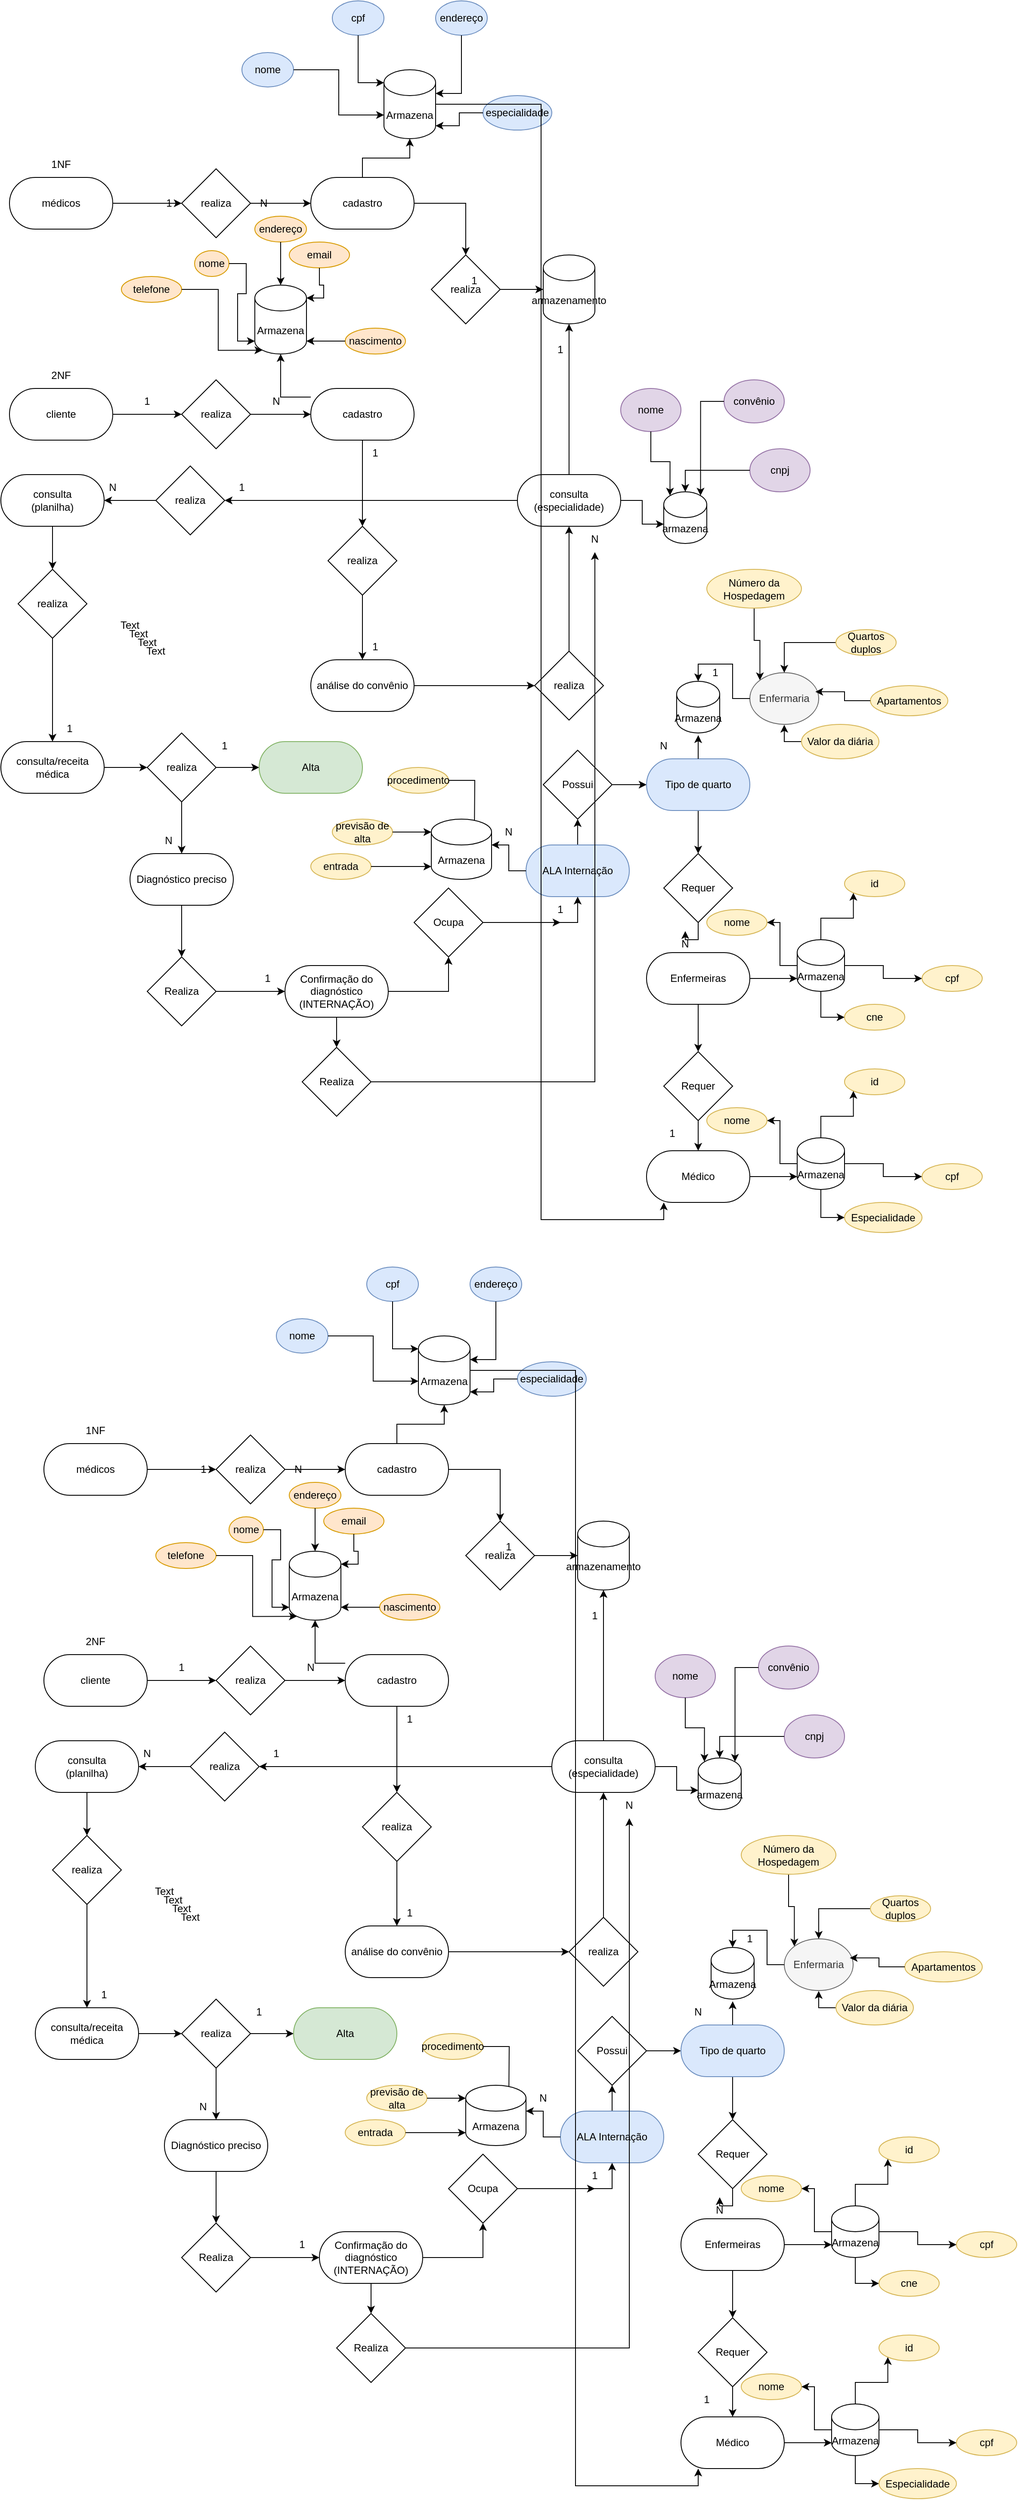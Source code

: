 <mxfile version="24.3.1" type="github">
  <diagram name="Page-1" id="MQ3P1fkGegDZ9fY9XGFn">
    <mxGraphModel dx="794" dy="1486" grid="1" gridSize="10" guides="1" tooltips="1" connect="1" arrows="1" fold="1" page="1" pageScale="1" pageWidth="850" pageHeight="1100" math="0" shadow="0">
      <root>
        <mxCell id="0" />
        <mxCell id="1" parent="0" />
        <mxCell id="2WAmzF2tmCw0uLwGECOJ-3" style="edgeStyle=orthogonalEdgeStyle;rounded=0;orthogonalLoop=1;jettySize=auto;html=1;" parent="1" source="2WAmzF2tmCw0uLwGECOJ-1" target="2WAmzF2tmCw0uLwGECOJ-2" edge="1">
          <mxGeometry relative="1" as="geometry" />
        </mxCell>
        <mxCell id="2WAmzF2tmCw0uLwGECOJ-1" value="médicos" style="rounded=1;whiteSpace=wrap;html=1;arcSize=50;" parent="1" vertex="1">
          <mxGeometry x="110" y="95" width="120" height="60" as="geometry" />
        </mxCell>
        <mxCell id="2WAmzF2tmCw0uLwGECOJ-9" style="edgeStyle=orthogonalEdgeStyle;rounded=0;orthogonalLoop=1;jettySize=auto;html=1;entryX=0;entryY=0.5;entryDx=0;entryDy=0;" parent="1" source="2WAmzF2tmCw0uLwGECOJ-2" target="2WAmzF2tmCw0uLwGECOJ-8" edge="1">
          <mxGeometry relative="1" as="geometry" />
        </mxCell>
        <mxCell id="2WAmzF2tmCw0uLwGECOJ-2" value="realiza" style="rhombus;whiteSpace=wrap;html=1;" parent="1" vertex="1">
          <mxGeometry x="310" y="85" width="80" height="80" as="geometry" />
        </mxCell>
        <mxCell id="2WAmzF2tmCw0uLwGECOJ-7" value="&lt;div&gt;1&lt;/div&gt;" style="text;html=1;align=center;verticalAlign=middle;resizable=0;points=[];autosize=1;strokeColor=none;fillColor=none;" parent="1" vertex="1">
          <mxGeometry x="280" y="110" width="30" height="30" as="geometry" />
        </mxCell>
        <mxCell id="2WAmzF2tmCw0uLwGECOJ-12" style="edgeStyle=orthogonalEdgeStyle;rounded=0;orthogonalLoop=1;jettySize=auto;html=1;entryX=0.5;entryY=0;entryDx=0;entryDy=0;" parent="1" source="2WAmzF2tmCw0uLwGECOJ-8" target="2WAmzF2tmCw0uLwGECOJ-11" edge="1">
          <mxGeometry relative="1" as="geometry" />
        </mxCell>
        <mxCell id="2WAmzF2tmCw0uLwGECOJ-8" value="cadastro" style="rounded=1;whiteSpace=wrap;html=1;arcSize=50;" parent="1" vertex="1">
          <mxGeometry x="460" y="95" width="120" height="60" as="geometry" />
        </mxCell>
        <mxCell id="2WAmzF2tmCw0uLwGECOJ-10" value="N" style="text;html=1;align=center;verticalAlign=middle;resizable=0;points=[];autosize=1;strokeColor=none;fillColor=none;" parent="1" vertex="1">
          <mxGeometry x="390" y="110" width="30" height="30" as="geometry" />
        </mxCell>
        <mxCell id="2WAmzF2tmCw0uLwGECOJ-14" style="edgeStyle=orthogonalEdgeStyle;rounded=0;orthogonalLoop=1;jettySize=auto;html=1;" parent="1" source="2WAmzF2tmCw0uLwGECOJ-11" target="2WAmzF2tmCw0uLwGECOJ-13" edge="1">
          <mxGeometry relative="1" as="geometry" />
        </mxCell>
        <mxCell id="2WAmzF2tmCw0uLwGECOJ-11" value="realiza" style="rhombus;whiteSpace=wrap;html=1;" parent="1" vertex="1">
          <mxGeometry x="600" y="185" width="80" height="80" as="geometry" />
        </mxCell>
        <mxCell id="2WAmzF2tmCw0uLwGECOJ-13" value="armazenamento" style="shape=cylinder3;whiteSpace=wrap;html=1;boundedLbl=1;backgroundOutline=1;size=15;" parent="1" vertex="1">
          <mxGeometry x="730" y="185" width="60" height="80" as="geometry" />
        </mxCell>
        <mxCell id="2WAmzF2tmCw0uLwGECOJ-17" value="cpf" style="ellipse;whiteSpace=wrap;html=1;fillColor=#dae8fc;strokeColor=#6c8ebf;" parent="1" vertex="1">
          <mxGeometry x="485" y="-110" width="60" height="40" as="geometry" />
        </mxCell>
        <mxCell id="2WAmzF2tmCw0uLwGECOJ-19" value="endereço" style="ellipse;whiteSpace=wrap;html=1;fillColor=#dae8fc;strokeColor=#6c8ebf;" parent="1" vertex="1">
          <mxGeometry x="605" y="-110" width="60" height="40" as="geometry" />
        </mxCell>
        <mxCell id="2WAmzF2tmCw0uLwGECOJ-23" value="especialidade" style="ellipse;whiteSpace=wrap;html=1;fillColor=#dae8fc;strokeColor=#6c8ebf;" parent="1" vertex="1">
          <mxGeometry x="660" width="80" height="40" as="geometry" />
        </mxCell>
        <mxCell id="2WAmzF2tmCw0uLwGECOJ-24" value="nome" style="ellipse;whiteSpace=wrap;html=1;fillColor=#dae8fc;strokeColor=#6c8ebf;" parent="1" vertex="1">
          <mxGeometry x="380" y="-50" width="60" height="40" as="geometry" />
        </mxCell>
        <mxCell id="2WAmzF2tmCw0uLwGECOJ-27" style="edgeStyle=orthogonalEdgeStyle;rounded=0;orthogonalLoop=1;jettySize=auto;html=1;entryX=0;entryY=0.5;entryDx=0;entryDy=0;" parent="1" source="2WAmzF2tmCw0uLwGECOJ-25" target="2WAmzF2tmCw0uLwGECOJ-26" edge="1">
          <mxGeometry relative="1" as="geometry" />
        </mxCell>
        <mxCell id="2WAmzF2tmCw0uLwGECOJ-25" value="cliente" style="rounded=1;whiteSpace=wrap;html=1;arcSize=50;" parent="1" vertex="1">
          <mxGeometry x="110" y="340" width="120" height="60" as="geometry" />
        </mxCell>
        <mxCell id="2WAmzF2tmCw0uLwGECOJ-29" style="edgeStyle=orthogonalEdgeStyle;rounded=0;orthogonalLoop=1;jettySize=auto;html=1;entryX=0;entryY=0.5;entryDx=0;entryDy=0;" parent="1" source="2WAmzF2tmCw0uLwGECOJ-26" target="2WAmzF2tmCw0uLwGECOJ-28" edge="1">
          <mxGeometry relative="1" as="geometry" />
        </mxCell>
        <mxCell id="2WAmzF2tmCw0uLwGECOJ-26" value="realiza" style="rhombus;whiteSpace=wrap;html=1;" parent="1" vertex="1">
          <mxGeometry x="310" y="330" width="80" height="80" as="geometry" />
        </mxCell>
        <mxCell id="2WAmzF2tmCw0uLwGECOJ-31" style="edgeStyle=orthogonalEdgeStyle;rounded=0;orthogonalLoop=1;jettySize=auto;html=1;entryX=0.5;entryY=0;entryDx=0;entryDy=0;" parent="1" source="2WAmzF2tmCw0uLwGECOJ-28" target="2WAmzF2tmCw0uLwGECOJ-30" edge="1">
          <mxGeometry relative="1" as="geometry" />
        </mxCell>
        <mxCell id="NtfHxoDCMZl6DEECY9gm-162" style="edgeStyle=orthogonalEdgeStyle;rounded=0;orthogonalLoop=1;jettySize=auto;html=1;entryX=0.5;entryY=1;entryDx=0;entryDy=0;entryPerimeter=0;" edge="1" parent="1" source="2WAmzF2tmCw0uLwGECOJ-28" target="NtfHxoDCMZl6DEECY9gm-153">
          <mxGeometry relative="1" as="geometry">
            <mxPoint x="460.0" y="300" as="targetPoint" />
            <Array as="points">
              <mxPoint x="425" y="350" />
            </Array>
          </mxGeometry>
        </mxCell>
        <mxCell id="2WAmzF2tmCw0uLwGECOJ-28" value="cadastro" style="rounded=1;whiteSpace=wrap;html=1;arcSize=50;" parent="1" vertex="1">
          <mxGeometry x="460" y="340" width="120" height="60" as="geometry" />
        </mxCell>
        <mxCell id="NtfHxoDCMZl6DEECY9gm-19" style="edgeStyle=orthogonalEdgeStyle;rounded=0;orthogonalLoop=1;jettySize=auto;html=1;" edge="1" parent="1" source="2WAmzF2tmCw0uLwGECOJ-30" target="2WAmzF2tmCw0uLwGECOJ-41">
          <mxGeometry relative="1" as="geometry" />
        </mxCell>
        <mxCell id="2WAmzF2tmCw0uLwGECOJ-30" value="realiza" style="rhombus;whiteSpace=wrap;html=1;" parent="1" vertex="1">
          <mxGeometry x="480" y="500" width="80" height="80" as="geometry" />
        </mxCell>
        <mxCell id="NtfHxoDCMZl6DEECY9gm-20" style="edgeStyle=orthogonalEdgeStyle;rounded=0;orthogonalLoop=1;jettySize=auto;html=1;entryX=1;entryY=0.5;entryDx=0;entryDy=0;" edge="1" parent="1" source="2WAmzF2tmCw0uLwGECOJ-32" target="2WAmzF2tmCw0uLwGECOJ-44">
          <mxGeometry relative="1" as="geometry" />
        </mxCell>
        <mxCell id="2WAmzF2tmCw0uLwGECOJ-32" value="&lt;div&gt;consulta&lt;/div&gt;&lt;div&gt;(especialidade)&lt;br&gt;&lt;/div&gt;" style="rounded=1;whiteSpace=wrap;html=1;arcSize=50;" parent="1" vertex="1">
          <mxGeometry x="700" y="440" width="120" height="60" as="geometry" />
        </mxCell>
        <mxCell id="2WAmzF2tmCw0uLwGECOJ-35" style="edgeStyle=orthogonalEdgeStyle;rounded=0;orthogonalLoop=1;jettySize=auto;html=1;entryX=0.5;entryY=1;entryDx=0;entryDy=0;entryPerimeter=0;" parent="1" source="2WAmzF2tmCw0uLwGECOJ-32" target="2WAmzF2tmCw0uLwGECOJ-13" edge="1">
          <mxGeometry relative="1" as="geometry" />
        </mxCell>
        <mxCell id="2WAmzF2tmCw0uLwGECOJ-43" style="edgeStyle=orthogonalEdgeStyle;rounded=0;orthogonalLoop=1;jettySize=auto;html=1;entryX=0.5;entryY=1;entryDx=0;entryDy=0;" parent="1" source="2WAmzF2tmCw0uLwGECOJ-39" target="2WAmzF2tmCw0uLwGECOJ-32" edge="1">
          <mxGeometry relative="1" as="geometry" />
        </mxCell>
        <mxCell id="2WAmzF2tmCw0uLwGECOJ-39" value="realiza" style="rhombus;whiteSpace=wrap;html=1;" parent="1" vertex="1">
          <mxGeometry x="720" y="645" width="80" height="80" as="geometry" />
        </mxCell>
        <mxCell id="2WAmzF2tmCw0uLwGECOJ-42" style="edgeStyle=orthogonalEdgeStyle;rounded=0;orthogonalLoop=1;jettySize=auto;html=1;entryX=0;entryY=0.5;entryDx=0;entryDy=0;" parent="1" source="2WAmzF2tmCw0uLwGECOJ-41" target="2WAmzF2tmCw0uLwGECOJ-39" edge="1">
          <mxGeometry relative="1" as="geometry" />
        </mxCell>
        <mxCell id="2WAmzF2tmCw0uLwGECOJ-41" value="análise do convênio" style="rounded=1;whiteSpace=wrap;html=1;arcSize=50;" parent="1" vertex="1">
          <mxGeometry x="460" y="655" width="120" height="60" as="geometry" />
        </mxCell>
        <mxCell id="2WAmzF2tmCw0uLwGECOJ-51" style="edgeStyle=orthogonalEdgeStyle;rounded=0;orthogonalLoop=1;jettySize=auto;html=1;" parent="1" source="2WAmzF2tmCw0uLwGECOJ-44" edge="1">
          <mxGeometry relative="1" as="geometry">
            <mxPoint x="220" y="470" as="targetPoint" />
          </mxGeometry>
        </mxCell>
        <mxCell id="2WAmzF2tmCw0uLwGECOJ-44" value="realiza" style="rhombus;whiteSpace=wrap;html=1;" parent="1" vertex="1">
          <mxGeometry x="280" y="430" width="80" height="80" as="geometry" />
        </mxCell>
        <mxCell id="2WAmzF2tmCw0uLwGECOJ-47" value="convênio" style="ellipse;whiteSpace=wrap;html=1;fillColor=#e1d5e7;strokeColor=#9673a6;" parent="1" vertex="1">
          <mxGeometry x="940" y="330" width="70" height="50" as="geometry" />
        </mxCell>
        <mxCell id="2WAmzF2tmCw0uLwGECOJ-48" value="nome" style="ellipse;whiteSpace=wrap;html=1;fillColor=#e1d5e7;strokeColor=#9673a6;" parent="1" vertex="1">
          <mxGeometry x="820" y="340" width="70" height="50" as="geometry" />
        </mxCell>
        <mxCell id="2WAmzF2tmCw0uLwGECOJ-49" value="cnpj" style="ellipse;whiteSpace=wrap;html=1;fillColor=#e1d5e7;strokeColor=#9673a6;" parent="1" vertex="1">
          <mxGeometry x="970" y="410" width="70" height="50" as="geometry" />
        </mxCell>
        <mxCell id="2WAmzF2tmCw0uLwGECOJ-52" value="nascimento" style="ellipse;whiteSpace=wrap;html=1;fillColor=#ffe6cc;strokeColor=#d79b00;" parent="1" vertex="1">
          <mxGeometry x="500" y="270" width="70" height="30" as="geometry" />
        </mxCell>
        <mxCell id="2WAmzF2tmCw0uLwGECOJ-55" value="telefone" style="ellipse;whiteSpace=wrap;html=1;fillColor=#ffe6cc;strokeColor=#d79b00;" parent="1" vertex="1">
          <mxGeometry x="240" y="210" width="70" height="30" as="geometry" />
        </mxCell>
        <mxCell id="2WAmzF2tmCw0uLwGECOJ-56" value="email" style="ellipse;whiteSpace=wrap;html=1;fillColor=#ffe6cc;strokeColor=#d79b00;" parent="1" vertex="1">
          <mxGeometry x="435" y="170" width="70" height="30" as="geometry" />
        </mxCell>
        <mxCell id="2WAmzF2tmCw0uLwGECOJ-60" style="edgeStyle=none;rounded=0;orthogonalLoop=1;jettySize=auto;html=1;exitX=0.5;exitY=0;exitDx=0;exitDy=0;" parent="1" source="2WAmzF2tmCw0uLwGECOJ-28" target="2WAmzF2tmCw0uLwGECOJ-28" edge="1">
          <mxGeometry relative="1" as="geometry" />
        </mxCell>
        <mxCell id="NtfHxoDCMZl6DEECY9gm-2" style="edgeStyle=orthogonalEdgeStyle;rounded=0;orthogonalLoop=1;jettySize=auto;html=1;" edge="1" parent="1" source="2WAmzF2tmCw0uLwGECOJ-68" target="NtfHxoDCMZl6DEECY9gm-1">
          <mxGeometry relative="1" as="geometry" />
        </mxCell>
        <mxCell id="2WAmzF2tmCw0uLwGECOJ-68" value="&lt;div&gt;consulta/receita médica&lt;/div&gt;" style="rounded=1;whiteSpace=wrap;html=1;arcSize=50;" parent="1" vertex="1">
          <mxGeometry x="100" y="750" width="120" height="60" as="geometry" />
        </mxCell>
        <mxCell id="2WAmzF2tmCw0uLwGECOJ-72" style="edgeStyle=none;rounded=0;orthogonalLoop=1;jettySize=auto;html=1;entryX=0.5;entryY=0;entryDx=0;entryDy=0;" parent="1" source="2WAmzF2tmCw0uLwGECOJ-70" target="2WAmzF2tmCw0uLwGECOJ-71" edge="1">
          <mxGeometry relative="1" as="geometry" />
        </mxCell>
        <mxCell id="2WAmzF2tmCw0uLwGECOJ-70" value="&lt;div&gt;consulta&lt;/div&gt;&lt;div&gt;(planilha)&lt;br&gt;&lt;/div&gt;" style="rounded=1;whiteSpace=wrap;html=1;arcSize=50;" parent="1" vertex="1">
          <mxGeometry x="100" y="440" width="120" height="60" as="geometry" />
        </mxCell>
        <mxCell id="2WAmzF2tmCw0uLwGECOJ-73" style="edgeStyle=none;rounded=0;orthogonalLoop=1;jettySize=auto;html=1;entryX=0.5;entryY=0;entryDx=0;entryDy=0;" parent="1" source="2WAmzF2tmCw0uLwGECOJ-71" target="2WAmzF2tmCw0uLwGECOJ-68" edge="1">
          <mxGeometry relative="1" as="geometry" />
        </mxCell>
        <mxCell id="2WAmzF2tmCw0uLwGECOJ-71" value="realiza" style="rhombus;whiteSpace=wrap;html=1;" parent="1" vertex="1">
          <mxGeometry x="120" y="550" width="80" height="80" as="geometry" />
        </mxCell>
        <mxCell id="NtfHxoDCMZl6DEECY9gm-4" style="edgeStyle=orthogonalEdgeStyle;rounded=0;orthogonalLoop=1;jettySize=auto;html=1;entryX=0;entryY=0.5;entryDx=0;entryDy=0;" edge="1" parent="1" source="NtfHxoDCMZl6DEECY9gm-1" target="NtfHxoDCMZl6DEECY9gm-3">
          <mxGeometry relative="1" as="geometry" />
        </mxCell>
        <mxCell id="NtfHxoDCMZl6DEECY9gm-6" style="edgeStyle=orthogonalEdgeStyle;rounded=0;orthogonalLoop=1;jettySize=auto;html=1;" edge="1" parent="1" source="NtfHxoDCMZl6DEECY9gm-1" target="NtfHxoDCMZl6DEECY9gm-5">
          <mxGeometry relative="1" as="geometry" />
        </mxCell>
        <mxCell id="NtfHxoDCMZl6DEECY9gm-1" value="realiza" style="rhombus;whiteSpace=wrap;html=1;" vertex="1" parent="1">
          <mxGeometry x="270" y="740" width="80" height="80" as="geometry" />
        </mxCell>
        <mxCell id="NtfHxoDCMZl6DEECY9gm-3" value="Alta" style="rounded=1;whiteSpace=wrap;html=1;arcSize=50;fillColor=#d5e8d4;strokeColor=#82b366;" vertex="1" parent="1">
          <mxGeometry x="400" y="750" width="120" height="60" as="geometry" />
        </mxCell>
        <mxCell id="NtfHxoDCMZl6DEECY9gm-34" style="edgeStyle=orthogonalEdgeStyle;rounded=0;orthogonalLoop=1;jettySize=auto;html=1;entryX=0.5;entryY=0;entryDx=0;entryDy=0;" edge="1" parent="1" source="NtfHxoDCMZl6DEECY9gm-5" target="NtfHxoDCMZl6DEECY9gm-33">
          <mxGeometry relative="1" as="geometry" />
        </mxCell>
        <mxCell id="NtfHxoDCMZl6DEECY9gm-5" value="Diagnóstico preciso" style="rounded=1;whiteSpace=wrap;html=1;arcSize=50;" vertex="1" parent="1">
          <mxGeometry x="250" y="880" width="120" height="60" as="geometry" />
        </mxCell>
        <mxCell id="NtfHxoDCMZl6DEECY9gm-7" value="Text" style="text;html=1;align=center;verticalAlign=middle;whiteSpace=wrap;rounded=0;" vertex="1" parent="1">
          <mxGeometry x="220" y="600" width="60" height="30" as="geometry" />
        </mxCell>
        <mxCell id="NtfHxoDCMZl6DEECY9gm-9" value="Text" style="text;html=1;align=center;verticalAlign=middle;whiteSpace=wrap;rounded=0;" vertex="1" parent="1">
          <mxGeometry x="230" y="610" width="60" height="30" as="geometry" />
        </mxCell>
        <mxCell id="NtfHxoDCMZl6DEECY9gm-10" value="Text" style="text;html=1;align=center;verticalAlign=middle;whiteSpace=wrap;rounded=0;" vertex="1" parent="1">
          <mxGeometry x="240" y="620" width="60" height="30" as="geometry" />
        </mxCell>
        <mxCell id="NtfHxoDCMZl6DEECY9gm-11" value="Text" style="text;html=1;align=center;verticalAlign=middle;whiteSpace=wrap;rounded=0;" vertex="1" parent="1">
          <mxGeometry x="250" y="630" width="60" height="30" as="geometry" />
        </mxCell>
        <mxCell id="NtfHxoDCMZl6DEECY9gm-12" value="N" style="text;html=1;align=center;verticalAlign=middle;whiteSpace=wrap;rounded=0;" vertex="1" parent="1">
          <mxGeometry x="660" y="840" width="60" height="30" as="geometry" />
        </mxCell>
        <mxCell id="NtfHxoDCMZl6DEECY9gm-13" value="N" style="text;html=1;align=center;verticalAlign=middle;whiteSpace=wrap;rounded=0;" vertex="1" parent="1">
          <mxGeometry x="265" y="850" width="60" height="30" as="geometry" />
        </mxCell>
        <mxCell id="NtfHxoDCMZl6DEECY9gm-14" value="N" style="text;html=1;align=center;verticalAlign=middle;whiteSpace=wrap;rounded=0;" vertex="1" parent="1">
          <mxGeometry x="200" y="440" width="60" height="30" as="geometry" />
        </mxCell>
        <mxCell id="NtfHxoDCMZl6DEECY9gm-15" value="N" style="text;html=1;align=center;verticalAlign=middle;whiteSpace=wrap;rounded=0;" vertex="1" parent="1">
          <mxGeometry x="760" y="500" width="60" height="30" as="geometry" />
        </mxCell>
        <mxCell id="NtfHxoDCMZl6DEECY9gm-16" value="N" style="text;html=1;align=center;verticalAlign=middle;whiteSpace=wrap;rounded=0;" vertex="1" parent="1">
          <mxGeometry x="390" y="340" width="60" height="30" as="geometry" />
        </mxCell>
        <mxCell id="NtfHxoDCMZl6DEECY9gm-17" value="1" style="text;html=1;align=center;verticalAlign=middle;whiteSpace=wrap;rounded=0;" vertex="1" parent="1">
          <mxGeometry x="240" y="340" width="60" height="30" as="geometry" />
        </mxCell>
        <mxCell id="NtfHxoDCMZl6DEECY9gm-18" value="1" style="text;html=1;align=center;verticalAlign=middle;whiteSpace=wrap;rounded=0;" vertex="1" parent="1">
          <mxGeometry x="620" y="200" width="60" height="30" as="geometry" />
        </mxCell>
        <mxCell id="NtfHxoDCMZl6DEECY9gm-21" value="1" style="text;html=1;align=center;verticalAlign=middle;whiteSpace=wrap;rounded=0;" vertex="1" parent="1">
          <mxGeometry x="720" y="280" width="60" height="30" as="geometry" />
        </mxCell>
        <mxCell id="NtfHxoDCMZl6DEECY9gm-22" value="1" style="text;html=1;align=center;verticalAlign=middle;whiteSpace=wrap;rounded=0;" vertex="1" parent="1">
          <mxGeometry x="505" y="400" width="60" height="30" as="geometry" />
        </mxCell>
        <mxCell id="NtfHxoDCMZl6DEECY9gm-24" value="1" style="text;html=1;align=center;verticalAlign=middle;whiteSpace=wrap;rounded=0;" vertex="1" parent="1">
          <mxGeometry x="505" y="625" width="60" height="30" as="geometry" />
        </mxCell>
        <mxCell id="NtfHxoDCMZl6DEECY9gm-25" value="1" style="text;html=1;align=center;verticalAlign=middle;whiteSpace=wrap;rounded=0;" vertex="1" parent="1">
          <mxGeometry x="350" y="440" width="60" height="30" as="geometry" />
        </mxCell>
        <mxCell id="NtfHxoDCMZl6DEECY9gm-27" value="1" style="text;html=1;align=center;verticalAlign=middle;whiteSpace=wrap;rounded=0;" vertex="1" parent="1">
          <mxGeometry x="150" y="720" width="60" height="30" as="geometry" />
        </mxCell>
        <mxCell id="NtfHxoDCMZl6DEECY9gm-31" value="1" style="text;html=1;align=center;verticalAlign=middle;whiteSpace=wrap;rounded=0;" vertex="1" parent="1">
          <mxGeometry x="330" y="740" width="60" height="30" as="geometry" />
        </mxCell>
        <mxCell id="NtfHxoDCMZl6DEECY9gm-36" style="edgeStyle=orthogonalEdgeStyle;rounded=0;orthogonalLoop=1;jettySize=auto;html=1;entryX=0;entryY=0.5;entryDx=0;entryDy=0;" edge="1" parent="1" source="NtfHxoDCMZl6DEECY9gm-33" target="NtfHxoDCMZl6DEECY9gm-35">
          <mxGeometry relative="1" as="geometry" />
        </mxCell>
        <mxCell id="NtfHxoDCMZl6DEECY9gm-33" value="Realiza" style="rhombus;whiteSpace=wrap;html=1;" vertex="1" parent="1">
          <mxGeometry x="270" y="1000" width="80" height="80" as="geometry" />
        </mxCell>
        <mxCell id="NtfHxoDCMZl6DEECY9gm-40" style="edgeStyle=orthogonalEdgeStyle;rounded=0;orthogonalLoop=1;jettySize=auto;html=1;entryX=0.5;entryY=1;entryDx=0;entryDy=0;" edge="1" parent="1" source="NtfHxoDCMZl6DEECY9gm-35" target="NtfHxoDCMZl6DEECY9gm-39">
          <mxGeometry relative="1" as="geometry" />
        </mxCell>
        <mxCell id="NtfHxoDCMZl6DEECY9gm-176" style="edgeStyle=orthogonalEdgeStyle;rounded=0;orthogonalLoop=1;jettySize=auto;html=1;" edge="1" parent="1" source="NtfHxoDCMZl6DEECY9gm-35" target="NtfHxoDCMZl6DEECY9gm-174">
          <mxGeometry relative="1" as="geometry" />
        </mxCell>
        <mxCell id="NtfHxoDCMZl6DEECY9gm-35" value="Confirmação do diagnóstico (INTERNAÇÃO)" style="rounded=1;whiteSpace=wrap;html=1;arcSize=50;" vertex="1" parent="1">
          <mxGeometry x="430" y="1010" width="120" height="60" as="geometry" />
        </mxCell>
        <mxCell id="NtfHxoDCMZl6DEECY9gm-37" value="1" style="text;html=1;align=center;verticalAlign=middle;whiteSpace=wrap;rounded=0;" vertex="1" parent="1">
          <mxGeometry x="380" y="1010" width="60" height="30" as="geometry" />
        </mxCell>
        <mxCell id="NtfHxoDCMZl6DEECY9gm-43" style="edgeStyle=orthogonalEdgeStyle;rounded=0;orthogonalLoop=1;jettySize=auto;html=1;" edge="1" parent="1" source="NtfHxoDCMZl6DEECY9gm-38" target="NtfHxoDCMZl6DEECY9gm-42">
          <mxGeometry relative="1" as="geometry" />
        </mxCell>
        <mxCell id="NtfHxoDCMZl6DEECY9gm-38" value="ALA Internação" style="rounded=1;whiteSpace=wrap;html=1;fillColor=#dae8fc;strokeColor=#6c8ebf;arcSize=50;" vertex="1" parent="1">
          <mxGeometry x="710" y="870" width="120" height="60" as="geometry" />
        </mxCell>
        <mxCell id="NtfHxoDCMZl6DEECY9gm-41" style="edgeStyle=orthogonalEdgeStyle;rounded=0;orthogonalLoop=1;jettySize=auto;html=1;entryX=0.5;entryY=1;entryDx=0;entryDy=0;" edge="1" parent="1" source="NtfHxoDCMZl6DEECY9gm-39" target="NtfHxoDCMZl6DEECY9gm-38">
          <mxGeometry relative="1" as="geometry" />
        </mxCell>
        <mxCell id="NtfHxoDCMZl6DEECY9gm-39" value="Ocupa" style="rhombus;whiteSpace=wrap;html=1;" vertex="1" parent="1">
          <mxGeometry x="580" y="920" width="80" height="80" as="geometry" />
        </mxCell>
        <mxCell id="NtfHxoDCMZl6DEECY9gm-45" style="edgeStyle=orthogonalEdgeStyle;rounded=0;orthogonalLoop=1;jettySize=auto;html=1;" edge="1" parent="1" source="NtfHxoDCMZl6DEECY9gm-42" target="NtfHxoDCMZl6DEECY9gm-44">
          <mxGeometry relative="1" as="geometry" />
        </mxCell>
        <mxCell id="NtfHxoDCMZl6DEECY9gm-42" value="Possui" style="rhombus;whiteSpace=wrap;html=1;" vertex="1" parent="1">
          <mxGeometry x="730" y="760" width="80" height="80" as="geometry" />
        </mxCell>
        <mxCell id="NtfHxoDCMZl6DEECY9gm-58" style="edgeStyle=orthogonalEdgeStyle;rounded=0;orthogonalLoop=1;jettySize=auto;html=1;entryX=0.5;entryY=0;entryDx=0;entryDy=0;" edge="1" parent="1" source="NtfHxoDCMZl6DEECY9gm-44" target="NtfHxoDCMZl6DEECY9gm-56">
          <mxGeometry relative="1" as="geometry" />
        </mxCell>
        <mxCell id="NtfHxoDCMZl6DEECY9gm-44" value="Tipo de quarto" style="rounded=1;whiteSpace=wrap;html=1;fillColor=#dae8fc;strokeColor=#6c8ebf;arcSize=50;" vertex="1" parent="1">
          <mxGeometry x="850" y="770" width="120" height="60" as="geometry" />
        </mxCell>
        <mxCell id="NtfHxoDCMZl6DEECY9gm-46" value="Apartamentos" style="ellipse;whiteSpace=wrap;html=1;fillColor=#fff2cc;strokeColor=#d6b656;" vertex="1" parent="1">
          <mxGeometry x="1110" y="685" width="90" height="35" as="geometry" />
        </mxCell>
        <mxCell id="NtfHxoDCMZl6DEECY9gm-143" style="edgeStyle=orthogonalEdgeStyle;rounded=0;orthogonalLoop=1;jettySize=auto;html=1;entryX=0;entryY=0;entryDx=0;entryDy=0;" edge="1" parent="1" source="NtfHxoDCMZl6DEECY9gm-47" target="NtfHxoDCMZl6DEECY9gm-48">
          <mxGeometry relative="1" as="geometry" />
        </mxCell>
        <mxCell id="NtfHxoDCMZl6DEECY9gm-47" value="Número da Hospedagem" style="ellipse;whiteSpace=wrap;html=1;fillColor=#fff2cc;strokeColor=#d6b656;" vertex="1" parent="1">
          <mxGeometry x="920" y="550" width="110" height="45" as="geometry" />
        </mxCell>
        <mxCell id="NtfHxoDCMZl6DEECY9gm-48" value="Enfermaria" style="ellipse;whiteSpace=wrap;html=1;fillColor=#f5f5f5;strokeColor=#666666;fontColor=#333333;" vertex="1" parent="1">
          <mxGeometry x="970" y="670" width="80" height="60" as="geometry" />
        </mxCell>
        <mxCell id="NtfHxoDCMZl6DEECY9gm-137" style="edgeStyle=orthogonalEdgeStyle;rounded=0;orthogonalLoop=1;jettySize=auto;html=1;entryX=0.5;entryY=0;entryDx=0;entryDy=0;" edge="1" parent="1" source="NtfHxoDCMZl6DEECY9gm-49" target="NtfHxoDCMZl6DEECY9gm-48">
          <mxGeometry relative="1" as="geometry" />
        </mxCell>
        <mxCell id="NtfHxoDCMZl6DEECY9gm-49" value="Quartos duplos" style="ellipse;whiteSpace=wrap;html=1;fillColor=#fff2cc;strokeColor=#d6b656;" vertex="1" parent="1">
          <mxGeometry x="1070" y="620" width="70" height="30" as="geometry" />
        </mxCell>
        <mxCell id="NtfHxoDCMZl6DEECY9gm-70" style="edgeStyle=orthogonalEdgeStyle;rounded=0;orthogonalLoop=1;jettySize=auto;html=1;entryX=0.5;entryY=0;entryDx=0;entryDy=0;" edge="1" parent="1" source="NtfHxoDCMZl6DEECY9gm-149" target="NtfHxoDCMZl6DEECY9gm-59">
          <mxGeometry relative="1" as="geometry" />
        </mxCell>
        <mxCell id="NtfHxoDCMZl6DEECY9gm-56" value="Requer" style="rhombus;whiteSpace=wrap;html=1;" vertex="1" parent="1">
          <mxGeometry x="870" y="880" width="80" height="80" as="geometry" />
        </mxCell>
        <mxCell id="NtfHxoDCMZl6DEECY9gm-127" style="edgeStyle=orthogonalEdgeStyle;rounded=0;orthogonalLoop=1;jettySize=auto;html=1;entryX=0.5;entryY=0;entryDx=0;entryDy=0;" edge="1" parent="1" source="NtfHxoDCMZl6DEECY9gm-59" target="NtfHxoDCMZl6DEECY9gm-115">
          <mxGeometry relative="1" as="geometry" />
        </mxCell>
        <mxCell id="NtfHxoDCMZl6DEECY9gm-59" value="Enfermeiras" style="rounded=1;whiteSpace=wrap;html=1;arcSize=50;" vertex="1" parent="1">
          <mxGeometry x="850" y="995" width="120" height="60" as="geometry" />
        </mxCell>
        <mxCell id="NtfHxoDCMZl6DEECY9gm-60" value="cpf" style="ellipse;whiteSpace=wrap;html=1;fillColor=#fff2cc;strokeColor=#d6b656;" vertex="1" parent="1">
          <mxGeometry x="1170" y="1010" width="70" height="30" as="geometry" />
        </mxCell>
        <mxCell id="NtfHxoDCMZl6DEECY9gm-61" value="nome" style="ellipse;whiteSpace=wrap;html=1;fillColor=#fff2cc;strokeColor=#d6b656;" vertex="1" parent="1">
          <mxGeometry x="920" y="945" width="70" height="30" as="geometry" />
        </mxCell>
        <mxCell id="NtfHxoDCMZl6DEECY9gm-62" value="id" style="ellipse;whiteSpace=wrap;html=1;fillColor=#fff2cc;strokeColor=#d6b656;" vertex="1" parent="1">
          <mxGeometry x="1080" y="900" width="70" height="30" as="geometry" />
        </mxCell>
        <mxCell id="NtfHxoDCMZl6DEECY9gm-63" value="cne" style="ellipse;whiteSpace=wrap;html=1;fillColor=#fff2cc;strokeColor=#d6b656;" vertex="1" parent="1">
          <mxGeometry x="1080" y="1055" width="70" height="30" as="geometry" />
        </mxCell>
        <mxCell id="NtfHxoDCMZl6DEECY9gm-71" value="entrada" style="ellipse;whiteSpace=wrap;html=1;fillColor=#fff2cc;strokeColor=#d6b656;" vertex="1" parent="1">
          <mxGeometry x="460" y="880" width="70" height="30" as="geometry" />
        </mxCell>
        <mxCell id="NtfHxoDCMZl6DEECY9gm-72" value="previsão de alta" style="ellipse;whiteSpace=wrap;html=1;fillColor=#fff2cc;strokeColor=#d6b656;" vertex="1" parent="1">
          <mxGeometry x="485" y="840" width="70" height="30" as="geometry" />
        </mxCell>
        <mxCell id="NtfHxoDCMZl6DEECY9gm-133" style="edgeStyle=orthogonalEdgeStyle;rounded=0;orthogonalLoop=1;jettySize=auto;html=1;" edge="1" parent="1" source="NtfHxoDCMZl6DEECY9gm-73">
          <mxGeometry relative="1" as="geometry">
            <mxPoint x="650.0" y="860" as="targetPoint" />
          </mxGeometry>
        </mxCell>
        <mxCell id="NtfHxoDCMZl6DEECY9gm-73" value="procedimento" style="ellipse;whiteSpace=wrap;html=1;fillColor=#fff2cc;strokeColor=#d6b656;" vertex="1" parent="1">
          <mxGeometry x="550" y="780" width="70" height="30" as="geometry" />
        </mxCell>
        <mxCell id="NtfHxoDCMZl6DEECY9gm-82" value="Armazena" style="shape=cylinder3;whiteSpace=wrap;html=1;boundedLbl=1;backgroundOutline=1;size=15;" vertex="1" parent="1">
          <mxGeometry x="600" y="840" width="70" height="70" as="geometry" />
        </mxCell>
        <mxCell id="NtfHxoDCMZl6DEECY9gm-108" style="edgeStyle=orthogonalEdgeStyle;rounded=0;orthogonalLoop=1;jettySize=auto;html=1;entryX=0;entryY=1;entryDx=0;entryDy=0;" edge="1" parent="1" source="NtfHxoDCMZl6DEECY9gm-83" target="NtfHxoDCMZl6DEECY9gm-62">
          <mxGeometry relative="1" as="geometry" />
        </mxCell>
        <mxCell id="NtfHxoDCMZl6DEECY9gm-110" style="edgeStyle=orthogonalEdgeStyle;rounded=0;orthogonalLoop=1;jettySize=auto;html=1;entryX=0;entryY=0.5;entryDx=0;entryDy=0;" edge="1" parent="1" source="NtfHxoDCMZl6DEECY9gm-83" target="NtfHxoDCMZl6DEECY9gm-60">
          <mxGeometry relative="1" as="geometry" />
        </mxCell>
        <mxCell id="NtfHxoDCMZl6DEECY9gm-112" style="edgeStyle=orthogonalEdgeStyle;rounded=0;orthogonalLoop=1;jettySize=auto;html=1;entryX=0;entryY=0.5;entryDx=0;entryDy=0;" edge="1" parent="1" source="NtfHxoDCMZl6DEECY9gm-83" target="NtfHxoDCMZl6DEECY9gm-63">
          <mxGeometry relative="1" as="geometry" />
        </mxCell>
        <mxCell id="NtfHxoDCMZl6DEECY9gm-113" style="edgeStyle=orthogonalEdgeStyle;rounded=0;orthogonalLoop=1;jettySize=auto;html=1;entryX=1;entryY=0.5;entryDx=0;entryDy=0;" edge="1" parent="1" source="NtfHxoDCMZl6DEECY9gm-83" target="NtfHxoDCMZl6DEECY9gm-61">
          <mxGeometry relative="1" as="geometry">
            <mxPoint x="990" y="990" as="targetPoint" />
          </mxGeometry>
        </mxCell>
        <mxCell id="NtfHxoDCMZl6DEECY9gm-83" value="Armazena" style="shape=cylinder3;whiteSpace=wrap;html=1;boundedLbl=1;backgroundOutline=1;size=15;" vertex="1" parent="1">
          <mxGeometry x="1025" y="980" width="55" height="60" as="geometry" />
        </mxCell>
        <mxCell id="NtfHxoDCMZl6DEECY9gm-87" value="Armazena" style="shape=cylinder3;whiteSpace=wrap;html=1;boundedLbl=1;backgroundOutline=1;size=15;" vertex="1" parent="1">
          <mxGeometry x="885" y="680" width="50" height="60" as="geometry" />
        </mxCell>
        <mxCell id="NtfHxoDCMZl6DEECY9gm-94" value="armazena" style="shape=cylinder3;whiteSpace=wrap;html=1;boundedLbl=1;backgroundOutline=1;size=15;" vertex="1" parent="1">
          <mxGeometry x="870" y="460" width="50" height="60" as="geometry" />
        </mxCell>
        <mxCell id="NtfHxoDCMZl6DEECY9gm-98" style="edgeStyle=orthogonalEdgeStyle;rounded=0;orthogonalLoop=1;jettySize=auto;html=1;entryX=0.5;entryY=0;entryDx=0;entryDy=0;entryPerimeter=0;" edge="1" parent="1" source="2WAmzF2tmCw0uLwGECOJ-49" target="NtfHxoDCMZl6DEECY9gm-94">
          <mxGeometry relative="1" as="geometry">
            <Array as="points">
              <mxPoint x="895" y="435" />
            </Array>
          </mxGeometry>
        </mxCell>
        <mxCell id="NtfHxoDCMZl6DEECY9gm-99" style="edgeStyle=orthogonalEdgeStyle;rounded=0;orthogonalLoop=1;jettySize=auto;html=1;entryX=0.145;entryY=0;entryDx=0;entryDy=4.35;entryPerimeter=0;" edge="1" parent="1" source="2WAmzF2tmCw0uLwGECOJ-48" target="NtfHxoDCMZl6DEECY9gm-94">
          <mxGeometry relative="1" as="geometry" />
        </mxCell>
        <mxCell id="NtfHxoDCMZl6DEECY9gm-101" style="edgeStyle=orthogonalEdgeStyle;rounded=0;orthogonalLoop=1;jettySize=auto;html=1;entryX=0.855;entryY=0;entryDx=0;entryDy=4.35;entryPerimeter=0;" edge="1" parent="1" source="2WAmzF2tmCw0uLwGECOJ-47" target="NtfHxoDCMZl6DEECY9gm-94">
          <mxGeometry relative="1" as="geometry" />
        </mxCell>
        <mxCell id="NtfHxoDCMZl6DEECY9gm-103" style="edgeStyle=orthogonalEdgeStyle;rounded=0;orthogonalLoop=1;jettySize=auto;html=1;entryX=0;entryY=1;entryDx=0;entryDy=-15;entryPerimeter=0;" edge="1" parent="1" source="NtfHxoDCMZl6DEECY9gm-59" target="NtfHxoDCMZl6DEECY9gm-83">
          <mxGeometry relative="1" as="geometry" />
        </mxCell>
        <mxCell id="NtfHxoDCMZl6DEECY9gm-114" style="edgeStyle=orthogonalEdgeStyle;rounded=0;orthogonalLoop=1;jettySize=auto;html=1;entryX=0.5;entryY=0;entryDx=0;entryDy=0;" edge="1" parent="1" source="NtfHxoDCMZl6DEECY9gm-115" target="NtfHxoDCMZl6DEECY9gm-116">
          <mxGeometry relative="1" as="geometry" />
        </mxCell>
        <mxCell id="NtfHxoDCMZl6DEECY9gm-115" value="Requer" style="rhombus;whiteSpace=wrap;html=1;" vertex="1" parent="1">
          <mxGeometry x="870" y="1110" width="80" height="80" as="geometry" />
        </mxCell>
        <mxCell id="NtfHxoDCMZl6DEECY9gm-116" value="Médico" style="rounded=1;whiteSpace=wrap;html=1;arcSize=50;" vertex="1" parent="1">
          <mxGeometry x="850" y="1225" width="120" height="60" as="geometry" />
        </mxCell>
        <mxCell id="NtfHxoDCMZl6DEECY9gm-117" value="cpf" style="ellipse;whiteSpace=wrap;html=1;fillColor=#fff2cc;strokeColor=#d6b656;" vertex="1" parent="1">
          <mxGeometry x="1170" y="1240" width="70" height="30" as="geometry" />
        </mxCell>
        <mxCell id="NtfHxoDCMZl6DEECY9gm-118" value="nome" style="ellipse;whiteSpace=wrap;html=1;fillColor=#fff2cc;strokeColor=#d6b656;" vertex="1" parent="1">
          <mxGeometry x="920" y="1175" width="70" height="30" as="geometry" />
        </mxCell>
        <mxCell id="NtfHxoDCMZl6DEECY9gm-119" value="id" style="ellipse;whiteSpace=wrap;html=1;fillColor=#fff2cc;strokeColor=#d6b656;" vertex="1" parent="1">
          <mxGeometry x="1080" y="1130" width="70" height="30" as="geometry" />
        </mxCell>
        <mxCell id="NtfHxoDCMZl6DEECY9gm-120" value="Especialidade" style="ellipse;whiteSpace=wrap;html=1;fillColor=#fff2cc;strokeColor=#d6b656;" vertex="1" parent="1">
          <mxGeometry x="1080" y="1285" width="90" height="35" as="geometry" />
        </mxCell>
        <mxCell id="NtfHxoDCMZl6DEECY9gm-121" style="edgeStyle=orthogonalEdgeStyle;rounded=0;orthogonalLoop=1;jettySize=auto;html=1;entryX=0;entryY=1;entryDx=0;entryDy=0;" edge="1" parent="1" source="NtfHxoDCMZl6DEECY9gm-125" target="NtfHxoDCMZl6DEECY9gm-119">
          <mxGeometry relative="1" as="geometry" />
        </mxCell>
        <mxCell id="NtfHxoDCMZl6DEECY9gm-122" style="edgeStyle=orthogonalEdgeStyle;rounded=0;orthogonalLoop=1;jettySize=auto;html=1;entryX=0;entryY=0.5;entryDx=0;entryDy=0;" edge="1" parent="1" source="NtfHxoDCMZl6DEECY9gm-125" target="NtfHxoDCMZl6DEECY9gm-117">
          <mxGeometry relative="1" as="geometry" />
        </mxCell>
        <mxCell id="NtfHxoDCMZl6DEECY9gm-123" style="edgeStyle=orthogonalEdgeStyle;rounded=0;orthogonalLoop=1;jettySize=auto;html=1;entryX=0;entryY=0.5;entryDx=0;entryDy=0;" edge="1" parent="1" source="NtfHxoDCMZl6DEECY9gm-125" target="NtfHxoDCMZl6DEECY9gm-120">
          <mxGeometry relative="1" as="geometry" />
        </mxCell>
        <mxCell id="NtfHxoDCMZl6DEECY9gm-124" style="edgeStyle=orthogonalEdgeStyle;rounded=0;orthogonalLoop=1;jettySize=auto;html=1;entryX=1;entryY=0.5;entryDx=0;entryDy=0;" edge="1" parent="1" source="NtfHxoDCMZl6DEECY9gm-125" target="NtfHxoDCMZl6DEECY9gm-118">
          <mxGeometry relative="1" as="geometry">
            <mxPoint x="990" y="1220" as="targetPoint" />
          </mxGeometry>
        </mxCell>
        <mxCell id="NtfHxoDCMZl6DEECY9gm-125" value="Armazena" style="shape=cylinder3;whiteSpace=wrap;html=1;boundedLbl=1;backgroundOutline=1;size=15;" vertex="1" parent="1">
          <mxGeometry x="1025" y="1210" width="55" height="60" as="geometry" />
        </mxCell>
        <mxCell id="NtfHxoDCMZl6DEECY9gm-126" style="edgeStyle=orthogonalEdgeStyle;rounded=0;orthogonalLoop=1;jettySize=auto;html=1;entryX=0;entryY=1;entryDx=0;entryDy=-15;entryPerimeter=0;" edge="1" parent="1" source="NtfHxoDCMZl6DEECY9gm-116" target="NtfHxoDCMZl6DEECY9gm-125">
          <mxGeometry relative="1" as="geometry" />
        </mxCell>
        <mxCell id="NtfHxoDCMZl6DEECY9gm-139" style="edgeStyle=orthogonalEdgeStyle;rounded=0;orthogonalLoop=1;jettySize=auto;html=1;" edge="1" parent="1" source="NtfHxoDCMZl6DEECY9gm-128">
          <mxGeometry relative="1" as="geometry">
            <mxPoint x="1010" y="730" as="targetPoint" />
          </mxGeometry>
        </mxCell>
        <mxCell id="NtfHxoDCMZl6DEECY9gm-128" value="Valor da diária" style="ellipse;whiteSpace=wrap;html=1;fillColor=#fff2cc;strokeColor=#d6b656;" vertex="1" parent="1">
          <mxGeometry x="1030" y="730" width="90" height="40" as="geometry" />
        </mxCell>
        <mxCell id="NtfHxoDCMZl6DEECY9gm-130" style="edgeStyle=orthogonalEdgeStyle;rounded=0;orthogonalLoop=1;jettySize=auto;html=1;entryX=0;entryY=1;entryDx=0;entryDy=-15;entryPerimeter=0;" edge="1" parent="1" source="NtfHxoDCMZl6DEECY9gm-71" target="NtfHxoDCMZl6DEECY9gm-82">
          <mxGeometry relative="1" as="geometry" />
        </mxCell>
        <mxCell id="NtfHxoDCMZl6DEECY9gm-131" style="edgeStyle=orthogonalEdgeStyle;rounded=0;orthogonalLoop=1;jettySize=auto;html=1;entryX=0;entryY=0;entryDx=0;entryDy=15;entryPerimeter=0;" edge="1" parent="1" source="NtfHxoDCMZl6DEECY9gm-72" target="NtfHxoDCMZl6DEECY9gm-82">
          <mxGeometry relative="1" as="geometry" />
        </mxCell>
        <mxCell id="NtfHxoDCMZl6DEECY9gm-135" style="edgeStyle=orthogonalEdgeStyle;rounded=0;orthogonalLoop=1;jettySize=auto;html=1;entryX=1;entryY=0;entryDx=0;entryDy=30;entryPerimeter=0;" edge="1" parent="1" source="NtfHxoDCMZl6DEECY9gm-38" target="NtfHxoDCMZl6DEECY9gm-82">
          <mxGeometry relative="1" as="geometry" />
        </mxCell>
        <mxCell id="NtfHxoDCMZl6DEECY9gm-138" style="edgeStyle=orthogonalEdgeStyle;rounded=0;orthogonalLoop=1;jettySize=auto;html=1;entryX=0.951;entryY=0.369;entryDx=0;entryDy=0;entryPerimeter=0;" edge="1" parent="1" source="NtfHxoDCMZl6DEECY9gm-46" target="NtfHxoDCMZl6DEECY9gm-48">
          <mxGeometry relative="1" as="geometry" />
        </mxCell>
        <mxCell id="NtfHxoDCMZl6DEECY9gm-140" style="edgeStyle=orthogonalEdgeStyle;rounded=0;orthogonalLoop=1;jettySize=auto;html=1;entryX=0.5;entryY=0;entryDx=0;entryDy=0;entryPerimeter=0;" edge="1" parent="1" source="NtfHxoDCMZl6DEECY9gm-48" target="NtfHxoDCMZl6DEECY9gm-87">
          <mxGeometry relative="1" as="geometry" />
        </mxCell>
        <mxCell id="NtfHxoDCMZl6DEECY9gm-142" style="edgeStyle=orthogonalEdgeStyle;rounded=0;orthogonalLoop=1;jettySize=auto;html=1;entryX=0.502;entryY=1.042;entryDx=0;entryDy=0;entryPerimeter=0;" edge="1" parent="1" source="NtfHxoDCMZl6DEECY9gm-44" target="NtfHxoDCMZl6DEECY9gm-87">
          <mxGeometry relative="1" as="geometry" />
        </mxCell>
        <mxCell id="NtfHxoDCMZl6DEECY9gm-144" value="1" style="text;html=1;align=center;verticalAlign=middle;whiteSpace=wrap;rounded=0;" vertex="1" parent="1">
          <mxGeometry x="720" y="930" width="60" height="30" as="geometry" />
        </mxCell>
        <mxCell id="NtfHxoDCMZl6DEECY9gm-145" style="edgeStyle=orthogonalEdgeStyle;rounded=0;orthogonalLoop=1;jettySize=auto;html=1;exitX=0.25;exitY=1;exitDx=0;exitDy=0;entryX=0.5;entryY=1;entryDx=0;entryDy=0;" edge="1" parent="1" source="NtfHxoDCMZl6DEECY9gm-144" target="NtfHxoDCMZl6DEECY9gm-144">
          <mxGeometry relative="1" as="geometry" />
        </mxCell>
        <mxCell id="NtfHxoDCMZl6DEECY9gm-146" value="N" style="text;html=1;align=center;verticalAlign=middle;whiteSpace=wrap;rounded=0;" vertex="1" parent="1">
          <mxGeometry x="840" y="740" width="60" height="30" as="geometry" />
        </mxCell>
        <mxCell id="NtfHxoDCMZl6DEECY9gm-148" value="1" style="text;html=1;align=center;verticalAlign=middle;whiteSpace=wrap;rounded=0;" vertex="1" parent="1">
          <mxGeometry x="900" y="655" width="60" height="30" as="geometry" />
        </mxCell>
        <mxCell id="NtfHxoDCMZl6DEECY9gm-150" value="" style="edgeStyle=orthogonalEdgeStyle;rounded=0;orthogonalLoop=1;jettySize=auto;html=1;entryX=0.5;entryY=0;entryDx=0;entryDy=0;" edge="1" parent="1" source="NtfHxoDCMZl6DEECY9gm-56" target="NtfHxoDCMZl6DEECY9gm-149">
          <mxGeometry relative="1" as="geometry">
            <mxPoint x="910" y="960" as="sourcePoint" />
            <mxPoint x="910" y="995" as="targetPoint" />
          </mxGeometry>
        </mxCell>
        <mxCell id="NtfHxoDCMZl6DEECY9gm-149" value="N" style="text;html=1;align=center;verticalAlign=middle;whiteSpace=wrap;rounded=0;" vertex="1" parent="1">
          <mxGeometry x="865" y="970" width="60" height="30" as="geometry" />
        </mxCell>
        <mxCell id="NtfHxoDCMZl6DEECY9gm-151" value="1" style="text;html=1;align=center;verticalAlign=middle;whiteSpace=wrap;rounded=0;" vertex="1" parent="1">
          <mxGeometry x="850" y="1190" width="60" height="30" as="geometry" />
        </mxCell>
        <mxCell id="NtfHxoDCMZl6DEECY9gm-153" value="Armazena" style="shape=cylinder3;whiteSpace=wrap;html=1;boundedLbl=1;backgroundOutline=1;size=15;" vertex="1" parent="1">
          <mxGeometry x="395" y="220" width="60" height="80" as="geometry" />
        </mxCell>
        <mxCell id="NtfHxoDCMZl6DEECY9gm-155" style="edgeStyle=orthogonalEdgeStyle;rounded=0;orthogonalLoop=1;jettySize=auto;html=1;entryX=0.145;entryY=1;entryDx=0;entryDy=-4.35;entryPerimeter=0;" edge="1" parent="1" source="2WAmzF2tmCw0uLwGECOJ-55" target="NtfHxoDCMZl6DEECY9gm-153">
          <mxGeometry relative="1" as="geometry" />
        </mxCell>
        <mxCell id="NtfHxoDCMZl6DEECY9gm-156" value="nome" style="ellipse;whiteSpace=wrap;html=1;fillColor=#ffe6cc;strokeColor=#d79b00;" vertex="1" parent="1">
          <mxGeometry x="325" y="180" width="40" height="30" as="geometry" />
        </mxCell>
        <mxCell id="NtfHxoDCMZl6DEECY9gm-157" style="edgeStyle=orthogonalEdgeStyle;rounded=0;orthogonalLoop=1;jettySize=auto;html=1;entryX=0;entryY=1;entryDx=0;entryDy=-15;entryPerimeter=0;" edge="1" parent="1" source="NtfHxoDCMZl6DEECY9gm-156" target="NtfHxoDCMZl6DEECY9gm-153">
          <mxGeometry relative="1" as="geometry" />
        </mxCell>
        <mxCell id="NtfHxoDCMZl6DEECY9gm-158" value="endereço" style="ellipse;whiteSpace=wrap;html=1;fillColor=#ffe6cc;strokeColor=#d79b00;" vertex="1" parent="1">
          <mxGeometry x="395" y="140" width="60" height="30" as="geometry" />
        </mxCell>
        <mxCell id="NtfHxoDCMZl6DEECY9gm-159" style="edgeStyle=orthogonalEdgeStyle;rounded=0;orthogonalLoop=1;jettySize=auto;html=1;entryX=0.5;entryY=0;entryDx=0;entryDy=0;entryPerimeter=0;" edge="1" parent="1" source="NtfHxoDCMZl6DEECY9gm-158" target="NtfHxoDCMZl6DEECY9gm-153">
          <mxGeometry relative="1" as="geometry" />
        </mxCell>
        <mxCell id="NtfHxoDCMZl6DEECY9gm-160" style="edgeStyle=orthogonalEdgeStyle;rounded=0;orthogonalLoop=1;jettySize=auto;html=1;entryX=1;entryY=1;entryDx=0;entryDy=-15;entryPerimeter=0;" edge="1" parent="1" source="2WAmzF2tmCw0uLwGECOJ-52" target="NtfHxoDCMZl6DEECY9gm-153">
          <mxGeometry relative="1" as="geometry" />
        </mxCell>
        <mxCell id="NtfHxoDCMZl6DEECY9gm-161" style="edgeStyle=orthogonalEdgeStyle;rounded=0;orthogonalLoop=1;jettySize=auto;html=1;entryX=1;entryY=0;entryDx=0;entryDy=15;entryPerimeter=0;" edge="1" parent="1" source="2WAmzF2tmCw0uLwGECOJ-56" target="NtfHxoDCMZl6DEECY9gm-153">
          <mxGeometry relative="1" as="geometry" />
        </mxCell>
        <mxCell id="NtfHxoDCMZl6DEECY9gm-163" value="Armazena" style="shape=cylinder3;whiteSpace=wrap;html=1;boundedLbl=1;backgroundOutline=1;size=15;" vertex="1" parent="1">
          <mxGeometry x="545" y="-30" width="60" height="80" as="geometry" />
        </mxCell>
        <mxCell id="NtfHxoDCMZl6DEECY9gm-164" style="edgeStyle=orthogonalEdgeStyle;rounded=0;orthogonalLoop=1;jettySize=auto;html=1;entryX=0;entryY=0;entryDx=0;entryDy=52.5;entryPerimeter=0;" edge="1" parent="1" source="2WAmzF2tmCw0uLwGECOJ-24" target="NtfHxoDCMZl6DEECY9gm-163">
          <mxGeometry relative="1" as="geometry" />
        </mxCell>
        <mxCell id="NtfHxoDCMZl6DEECY9gm-165" style="edgeStyle=orthogonalEdgeStyle;rounded=0;orthogonalLoop=1;jettySize=auto;html=1;entryX=0;entryY=0;entryDx=0;entryDy=15;entryPerimeter=0;" edge="1" parent="1" source="2WAmzF2tmCw0uLwGECOJ-17" target="NtfHxoDCMZl6DEECY9gm-163">
          <mxGeometry relative="1" as="geometry" />
        </mxCell>
        <mxCell id="NtfHxoDCMZl6DEECY9gm-166" style="edgeStyle=orthogonalEdgeStyle;rounded=0;orthogonalLoop=1;jettySize=auto;html=1;entryX=1;entryY=0;entryDx=0;entryDy=27.5;entryPerimeter=0;" edge="1" parent="1" source="2WAmzF2tmCw0uLwGECOJ-19" target="NtfHxoDCMZl6DEECY9gm-163">
          <mxGeometry relative="1" as="geometry" />
        </mxCell>
        <mxCell id="NtfHxoDCMZl6DEECY9gm-167" style="edgeStyle=orthogonalEdgeStyle;rounded=0;orthogonalLoop=1;jettySize=auto;html=1;entryX=1;entryY=1;entryDx=0;entryDy=-15;entryPerimeter=0;" edge="1" parent="1" source="2WAmzF2tmCw0uLwGECOJ-23" target="NtfHxoDCMZl6DEECY9gm-163">
          <mxGeometry relative="1" as="geometry" />
        </mxCell>
        <mxCell id="NtfHxoDCMZl6DEECY9gm-168" style="edgeStyle=orthogonalEdgeStyle;rounded=0;orthogonalLoop=1;jettySize=auto;html=1;entryX=0.5;entryY=1;entryDx=0;entryDy=0;entryPerimeter=0;" edge="1" parent="1" source="2WAmzF2tmCw0uLwGECOJ-8" target="NtfHxoDCMZl6DEECY9gm-163">
          <mxGeometry relative="1" as="geometry" />
        </mxCell>
        <mxCell id="NtfHxoDCMZl6DEECY9gm-169" value="1NF" style="text;html=1;align=center;verticalAlign=middle;whiteSpace=wrap;rounded=0;" vertex="1" parent="1">
          <mxGeometry x="140" y="65" width="60" height="30" as="geometry" />
        </mxCell>
        <mxCell id="NtfHxoDCMZl6DEECY9gm-170" value="2NF" style="text;html=1;align=center;verticalAlign=middle;whiteSpace=wrap;rounded=0;" vertex="1" parent="1">
          <mxGeometry x="140" y="310" width="60" height="30" as="geometry" />
        </mxCell>
        <mxCell id="NtfHxoDCMZl6DEECY9gm-171" style="edgeStyle=orthogonalEdgeStyle;rounded=0;orthogonalLoop=1;jettySize=auto;html=1;entryX=0;entryY=0;entryDx=0;entryDy=37.5;entryPerimeter=0;" edge="1" parent="1" source="2WAmzF2tmCw0uLwGECOJ-32" target="NtfHxoDCMZl6DEECY9gm-94">
          <mxGeometry relative="1" as="geometry" />
        </mxCell>
        <mxCell id="NtfHxoDCMZl6DEECY9gm-172" style="edgeStyle=orthogonalEdgeStyle;rounded=0;orthogonalLoop=1;jettySize=auto;html=1;entryX=0.167;entryY=1;entryDx=0;entryDy=0;entryPerimeter=0;" edge="1" parent="1" source="NtfHxoDCMZl6DEECY9gm-163" target="NtfHxoDCMZl6DEECY9gm-116">
          <mxGeometry relative="1" as="geometry" />
        </mxCell>
        <mxCell id="NtfHxoDCMZl6DEECY9gm-177" style="edgeStyle=orthogonalEdgeStyle;rounded=0;orthogonalLoop=1;jettySize=auto;html=1;" edge="1" parent="1" source="NtfHxoDCMZl6DEECY9gm-174" target="NtfHxoDCMZl6DEECY9gm-15">
          <mxGeometry relative="1" as="geometry" />
        </mxCell>
        <mxCell id="NtfHxoDCMZl6DEECY9gm-174" value="Realiza" style="rhombus;whiteSpace=wrap;html=1;" vertex="1" parent="1">
          <mxGeometry x="450" y="1105" width="80" height="80" as="geometry" />
        </mxCell>
        <mxCell id="NtfHxoDCMZl6DEECY9gm-178" style="edgeStyle=orthogonalEdgeStyle;rounded=0;orthogonalLoop=1;jettySize=auto;html=1;" edge="1" parent="1" source="NtfHxoDCMZl6DEECY9gm-179" target="NtfHxoDCMZl6DEECY9gm-181">
          <mxGeometry relative="1" as="geometry" />
        </mxCell>
        <mxCell id="NtfHxoDCMZl6DEECY9gm-179" value="médicos" style="rounded=1;whiteSpace=wrap;html=1;arcSize=50;" vertex="1" parent="1">
          <mxGeometry x="150" y="1565" width="120" height="60" as="geometry" />
        </mxCell>
        <mxCell id="NtfHxoDCMZl6DEECY9gm-180" style="edgeStyle=orthogonalEdgeStyle;rounded=0;orthogonalLoop=1;jettySize=auto;html=1;entryX=0;entryY=0.5;entryDx=0;entryDy=0;" edge="1" parent="1" source="NtfHxoDCMZl6DEECY9gm-181" target="NtfHxoDCMZl6DEECY9gm-184">
          <mxGeometry relative="1" as="geometry" />
        </mxCell>
        <mxCell id="NtfHxoDCMZl6DEECY9gm-181" value="realiza" style="rhombus;whiteSpace=wrap;html=1;" vertex="1" parent="1">
          <mxGeometry x="350" y="1555" width="80" height="80" as="geometry" />
        </mxCell>
        <mxCell id="NtfHxoDCMZl6DEECY9gm-182" value="&lt;div&gt;1&lt;/div&gt;" style="text;html=1;align=center;verticalAlign=middle;resizable=0;points=[];autosize=1;strokeColor=none;fillColor=none;" vertex="1" parent="1">
          <mxGeometry x="320" y="1580" width="30" height="30" as="geometry" />
        </mxCell>
        <mxCell id="NtfHxoDCMZl6DEECY9gm-183" style="edgeStyle=orthogonalEdgeStyle;rounded=0;orthogonalLoop=1;jettySize=auto;html=1;entryX=0.5;entryY=0;entryDx=0;entryDy=0;" edge="1" parent="1" source="NtfHxoDCMZl6DEECY9gm-184" target="NtfHxoDCMZl6DEECY9gm-187">
          <mxGeometry relative="1" as="geometry" />
        </mxCell>
        <mxCell id="NtfHxoDCMZl6DEECY9gm-184" value="cadastro" style="rounded=1;whiteSpace=wrap;html=1;arcSize=50;" vertex="1" parent="1">
          <mxGeometry x="500" y="1565" width="120" height="60" as="geometry" />
        </mxCell>
        <mxCell id="NtfHxoDCMZl6DEECY9gm-185" value="N" style="text;html=1;align=center;verticalAlign=middle;resizable=0;points=[];autosize=1;strokeColor=none;fillColor=none;" vertex="1" parent="1">
          <mxGeometry x="430" y="1580" width="30" height="30" as="geometry" />
        </mxCell>
        <mxCell id="NtfHxoDCMZl6DEECY9gm-186" style="edgeStyle=orthogonalEdgeStyle;rounded=0;orthogonalLoop=1;jettySize=auto;html=1;" edge="1" parent="1" source="NtfHxoDCMZl6DEECY9gm-187" target="NtfHxoDCMZl6DEECY9gm-188">
          <mxGeometry relative="1" as="geometry" />
        </mxCell>
        <mxCell id="NtfHxoDCMZl6DEECY9gm-187" value="realiza" style="rhombus;whiteSpace=wrap;html=1;" vertex="1" parent="1">
          <mxGeometry x="640" y="1655" width="80" height="80" as="geometry" />
        </mxCell>
        <mxCell id="NtfHxoDCMZl6DEECY9gm-188" value="armazenamento" style="shape=cylinder3;whiteSpace=wrap;html=1;boundedLbl=1;backgroundOutline=1;size=15;" vertex="1" parent="1">
          <mxGeometry x="770" y="1655" width="60" height="80" as="geometry" />
        </mxCell>
        <mxCell id="NtfHxoDCMZl6DEECY9gm-189" value="cpf" style="ellipse;whiteSpace=wrap;html=1;fillColor=#dae8fc;strokeColor=#6c8ebf;" vertex="1" parent="1">
          <mxGeometry x="525" y="1360" width="60" height="40" as="geometry" />
        </mxCell>
        <mxCell id="NtfHxoDCMZl6DEECY9gm-190" value="endereço" style="ellipse;whiteSpace=wrap;html=1;fillColor=#dae8fc;strokeColor=#6c8ebf;" vertex="1" parent="1">
          <mxGeometry x="645" y="1360" width="60" height="40" as="geometry" />
        </mxCell>
        <mxCell id="NtfHxoDCMZl6DEECY9gm-191" value="especialidade" style="ellipse;whiteSpace=wrap;html=1;fillColor=#dae8fc;strokeColor=#6c8ebf;" vertex="1" parent="1">
          <mxGeometry x="700" y="1470" width="80" height="40" as="geometry" />
        </mxCell>
        <mxCell id="NtfHxoDCMZl6DEECY9gm-192" value="nome" style="ellipse;whiteSpace=wrap;html=1;fillColor=#dae8fc;strokeColor=#6c8ebf;" vertex="1" parent="1">
          <mxGeometry x="420" y="1420" width="60" height="40" as="geometry" />
        </mxCell>
        <mxCell id="NtfHxoDCMZl6DEECY9gm-193" style="edgeStyle=orthogonalEdgeStyle;rounded=0;orthogonalLoop=1;jettySize=auto;html=1;entryX=0;entryY=0.5;entryDx=0;entryDy=0;" edge="1" parent="1" source="NtfHxoDCMZl6DEECY9gm-194" target="NtfHxoDCMZl6DEECY9gm-196">
          <mxGeometry relative="1" as="geometry" />
        </mxCell>
        <mxCell id="NtfHxoDCMZl6DEECY9gm-194" value="cliente" style="rounded=1;whiteSpace=wrap;html=1;arcSize=50;" vertex="1" parent="1">
          <mxGeometry x="150" y="1810" width="120" height="60" as="geometry" />
        </mxCell>
        <mxCell id="NtfHxoDCMZl6DEECY9gm-195" style="edgeStyle=orthogonalEdgeStyle;rounded=0;orthogonalLoop=1;jettySize=auto;html=1;entryX=0;entryY=0.5;entryDx=0;entryDy=0;" edge="1" parent="1" source="NtfHxoDCMZl6DEECY9gm-196" target="NtfHxoDCMZl6DEECY9gm-199">
          <mxGeometry relative="1" as="geometry" />
        </mxCell>
        <mxCell id="NtfHxoDCMZl6DEECY9gm-196" value="realiza" style="rhombus;whiteSpace=wrap;html=1;" vertex="1" parent="1">
          <mxGeometry x="350" y="1800" width="80" height="80" as="geometry" />
        </mxCell>
        <mxCell id="NtfHxoDCMZl6DEECY9gm-197" style="edgeStyle=orthogonalEdgeStyle;rounded=0;orthogonalLoop=1;jettySize=auto;html=1;entryX=0.5;entryY=0;entryDx=0;entryDy=0;" edge="1" parent="1" source="NtfHxoDCMZl6DEECY9gm-199" target="NtfHxoDCMZl6DEECY9gm-201">
          <mxGeometry relative="1" as="geometry" />
        </mxCell>
        <mxCell id="NtfHxoDCMZl6DEECY9gm-198" style="edgeStyle=orthogonalEdgeStyle;rounded=0;orthogonalLoop=1;jettySize=auto;html=1;entryX=0.5;entryY=1;entryDx=0;entryDy=0;entryPerimeter=0;" edge="1" parent="1" source="NtfHxoDCMZl6DEECY9gm-199" target="NtfHxoDCMZl6DEECY9gm-319">
          <mxGeometry relative="1" as="geometry">
            <mxPoint x="500.0" y="1770" as="targetPoint" />
            <Array as="points">
              <mxPoint x="465" y="1820" />
            </Array>
          </mxGeometry>
        </mxCell>
        <mxCell id="NtfHxoDCMZl6DEECY9gm-199" value="cadastro" style="rounded=1;whiteSpace=wrap;html=1;arcSize=50;" vertex="1" parent="1">
          <mxGeometry x="500" y="1810" width="120" height="60" as="geometry" />
        </mxCell>
        <mxCell id="NtfHxoDCMZl6DEECY9gm-200" style="edgeStyle=orthogonalEdgeStyle;rounded=0;orthogonalLoop=1;jettySize=auto;html=1;" edge="1" parent="1" source="NtfHxoDCMZl6DEECY9gm-201" target="NtfHxoDCMZl6DEECY9gm-208">
          <mxGeometry relative="1" as="geometry" />
        </mxCell>
        <mxCell id="NtfHxoDCMZl6DEECY9gm-201" value="realiza" style="rhombus;whiteSpace=wrap;html=1;" vertex="1" parent="1">
          <mxGeometry x="520" y="1970" width="80" height="80" as="geometry" />
        </mxCell>
        <mxCell id="NtfHxoDCMZl6DEECY9gm-202" style="edgeStyle=orthogonalEdgeStyle;rounded=0;orthogonalLoop=1;jettySize=auto;html=1;entryX=1;entryY=0.5;entryDx=0;entryDy=0;" edge="1" parent="1" source="NtfHxoDCMZl6DEECY9gm-203" target="NtfHxoDCMZl6DEECY9gm-210">
          <mxGeometry relative="1" as="geometry" />
        </mxCell>
        <mxCell id="NtfHxoDCMZl6DEECY9gm-203" value="&lt;div&gt;consulta&lt;/div&gt;&lt;div&gt;(especialidade)&lt;br&gt;&lt;/div&gt;" style="rounded=1;whiteSpace=wrap;html=1;arcSize=50;" vertex="1" parent="1">
          <mxGeometry x="740" y="1910" width="120" height="60" as="geometry" />
        </mxCell>
        <mxCell id="NtfHxoDCMZl6DEECY9gm-204" style="edgeStyle=orthogonalEdgeStyle;rounded=0;orthogonalLoop=1;jettySize=auto;html=1;entryX=0.5;entryY=1;entryDx=0;entryDy=0;entryPerimeter=0;" edge="1" parent="1" source="NtfHxoDCMZl6DEECY9gm-203" target="NtfHxoDCMZl6DEECY9gm-188">
          <mxGeometry relative="1" as="geometry" />
        </mxCell>
        <mxCell id="NtfHxoDCMZl6DEECY9gm-205" style="edgeStyle=orthogonalEdgeStyle;rounded=0;orthogonalLoop=1;jettySize=auto;html=1;entryX=0.5;entryY=1;entryDx=0;entryDy=0;" edge="1" parent="1" source="NtfHxoDCMZl6DEECY9gm-206" target="NtfHxoDCMZl6DEECY9gm-203">
          <mxGeometry relative="1" as="geometry" />
        </mxCell>
        <mxCell id="NtfHxoDCMZl6DEECY9gm-206" value="realiza" style="rhombus;whiteSpace=wrap;html=1;" vertex="1" parent="1">
          <mxGeometry x="760" y="2115" width="80" height="80" as="geometry" />
        </mxCell>
        <mxCell id="NtfHxoDCMZl6DEECY9gm-207" style="edgeStyle=orthogonalEdgeStyle;rounded=0;orthogonalLoop=1;jettySize=auto;html=1;entryX=0;entryY=0.5;entryDx=0;entryDy=0;" edge="1" parent="1" source="NtfHxoDCMZl6DEECY9gm-208" target="NtfHxoDCMZl6DEECY9gm-206">
          <mxGeometry relative="1" as="geometry" />
        </mxCell>
        <mxCell id="NtfHxoDCMZl6DEECY9gm-208" value="análise do convênio" style="rounded=1;whiteSpace=wrap;html=1;arcSize=50;" vertex="1" parent="1">
          <mxGeometry x="500" y="2125" width="120" height="60" as="geometry" />
        </mxCell>
        <mxCell id="NtfHxoDCMZl6DEECY9gm-209" style="edgeStyle=orthogonalEdgeStyle;rounded=0;orthogonalLoop=1;jettySize=auto;html=1;" edge="1" parent="1" source="NtfHxoDCMZl6DEECY9gm-210">
          <mxGeometry relative="1" as="geometry">
            <mxPoint x="260" y="1940" as="targetPoint" />
          </mxGeometry>
        </mxCell>
        <mxCell id="NtfHxoDCMZl6DEECY9gm-210" value="realiza" style="rhombus;whiteSpace=wrap;html=1;" vertex="1" parent="1">
          <mxGeometry x="320" y="1900" width="80" height="80" as="geometry" />
        </mxCell>
        <mxCell id="NtfHxoDCMZl6DEECY9gm-211" value="convênio" style="ellipse;whiteSpace=wrap;html=1;fillColor=#e1d5e7;strokeColor=#9673a6;" vertex="1" parent="1">
          <mxGeometry x="980" y="1800" width="70" height="50" as="geometry" />
        </mxCell>
        <mxCell id="NtfHxoDCMZl6DEECY9gm-212" value="nome" style="ellipse;whiteSpace=wrap;html=1;fillColor=#e1d5e7;strokeColor=#9673a6;" vertex="1" parent="1">
          <mxGeometry x="860" y="1810" width="70" height="50" as="geometry" />
        </mxCell>
        <mxCell id="NtfHxoDCMZl6DEECY9gm-213" value="cnpj" style="ellipse;whiteSpace=wrap;html=1;fillColor=#e1d5e7;strokeColor=#9673a6;" vertex="1" parent="1">
          <mxGeometry x="1010" y="1880" width="70" height="50" as="geometry" />
        </mxCell>
        <mxCell id="NtfHxoDCMZl6DEECY9gm-214" value="nascimento" style="ellipse;whiteSpace=wrap;html=1;fillColor=#ffe6cc;strokeColor=#d79b00;" vertex="1" parent="1">
          <mxGeometry x="540" y="1740" width="70" height="30" as="geometry" />
        </mxCell>
        <mxCell id="NtfHxoDCMZl6DEECY9gm-215" value="telefone" style="ellipse;whiteSpace=wrap;html=1;fillColor=#ffe6cc;strokeColor=#d79b00;" vertex="1" parent="1">
          <mxGeometry x="280" y="1680" width="70" height="30" as="geometry" />
        </mxCell>
        <mxCell id="NtfHxoDCMZl6DEECY9gm-216" value="email" style="ellipse;whiteSpace=wrap;html=1;fillColor=#ffe6cc;strokeColor=#d79b00;" vertex="1" parent="1">
          <mxGeometry x="475" y="1640" width="70" height="30" as="geometry" />
        </mxCell>
        <mxCell id="NtfHxoDCMZl6DEECY9gm-217" style="edgeStyle=none;rounded=0;orthogonalLoop=1;jettySize=auto;html=1;exitX=0.5;exitY=0;exitDx=0;exitDy=0;" edge="1" parent="1" source="NtfHxoDCMZl6DEECY9gm-199" target="NtfHxoDCMZl6DEECY9gm-199">
          <mxGeometry relative="1" as="geometry" />
        </mxCell>
        <mxCell id="NtfHxoDCMZl6DEECY9gm-218" style="edgeStyle=orthogonalEdgeStyle;rounded=0;orthogonalLoop=1;jettySize=auto;html=1;" edge="1" parent="1" source="NtfHxoDCMZl6DEECY9gm-219" target="NtfHxoDCMZl6DEECY9gm-226">
          <mxGeometry relative="1" as="geometry" />
        </mxCell>
        <mxCell id="NtfHxoDCMZl6DEECY9gm-219" value="&lt;div&gt;consulta/receita médica&lt;/div&gt;" style="rounded=1;whiteSpace=wrap;html=1;arcSize=50;" vertex="1" parent="1">
          <mxGeometry x="140" y="2220" width="120" height="60" as="geometry" />
        </mxCell>
        <mxCell id="NtfHxoDCMZl6DEECY9gm-220" style="edgeStyle=none;rounded=0;orthogonalLoop=1;jettySize=auto;html=1;entryX=0.5;entryY=0;entryDx=0;entryDy=0;" edge="1" parent="1" source="NtfHxoDCMZl6DEECY9gm-221" target="NtfHxoDCMZl6DEECY9gm-223">
          <mxGeometry relative="1" as="geometry" />
        </mxCell>
        <mxCell id="NtfHxoDCMZl6DEECY9gm-221" value="&lt;div&gt;consulta&lt;/div&gt;&lt;div&gt;(planilha)&lt;br&gt;&lt;/div&gt;" style="rounded=1;whiteSpace=wrap;html=1;arcSize=50;" vertex="1" parent="1">
          <mxGeometry x="140" y="1910" width="120" height="60" as="geometry" />
        </mxCell>
        <mxCell id="NtfHxoDCMZl6DEECY9gm-222" style="edgeStyle=none;rounded=0;orthogonalLoop=1;jettySize=auto;html=1;entryX=0.5;entryY=0;entryDx=0;entryDy=0;" edge="1" parent="1" source="NtfHxoDCMZl6DEECY9gm-223" target="NtfHxoDCMZl6DEECY9gm-219">
          <mxGeometry relative="1" as="geometry" />
        </mxCell>
        <mxCell id="NtfHxoDCMZl6DEECY9gm-223" value="realiza" style="rhombus;whiteSpace=wrap;html=1;" vertex="1" parent="1">
          <mxGeometry x="160" y="2020" width="80" height="80" as="geometry" />
        </mxCell>
        <mxCell id="NtfHxoDCMZl6DEECY9gm-224" style="edgeStyle=orthogonalEdgeStyle;rounded=0;orthogonalLoop=1;jettySize=auto;html=1;entryX=0;entryY=0.5;entryDx=0;entryDy=0;" edge="1" parent="1" source="NtfHxoDCMZl6DEECY9gm-226" target="NtfHxoDCMZl6DEECY9gm-227">
          <mxGeometry relative="1" as="geometry" />
        </mxCell>
        <mxCell id="NtfHxoDCMZl6DEECY9gm-225" style="edgeStyle=orthogonalEdgeStyle;rounded=0;orthogonalLoop=1;jettySize=auto;html=1;" edge="1" parent="1" source="NtfHxoDCMZl6DEECY9gm-226" target="NtfHxoDCMZl6DEECY9gm-229">
          <mxGeometry relative="1" as="geometry" />
        </mxCell>
        <mxCell id="NtfHxoDCMZl6DEECY9gm-226" value="realiza" style="rhombus;whiteSpace=wrap;html=1;" vertex="1" parent="1">
          <mxGeometry x="310" y="2210" width="80" height="80" as="geometry" />
        </mxCell>
        <mxCell id="NtfHxoDCMZl6DEECY9gm-227" value="Alta" style="rounded=1;whiteSpace=wrap;html=1;arcSize=50;fillColor=#d5e8d4;strokeColor=#82b366;" vertex="1" parent="1">
          <mxGeometry x="440" y="2220" width="120" height="60" as="geometry" />
        </mxCell>
        <mxCell id="NtfHxoDCMZl6DEECY9gm-228" style="edgeStyle=orthogonalEdgeStyle;rounded=0;orthogonalLoop=1;jettySize=auto;html=1;entryX=0.5;entryY=0;entryDx=0;entryDy=0;" edge="1" parent="1" source="NtfHxoDCMZl6DEECY9gm-229" target="NtfHxoDCMZl6DEECY9gm-248">
          <mxGeometry relative="1" as="geometry" />
        </mxCell>
        <mxCell id="NtfHxoDCMZl6DEECY9gm-229" value="Diagnóstico preciso" style="rounded=1;whiteSpace=wrap;html=1;arcSize=50;" vertex="1" parent="1">
          <mxGeometry x="290" y="2350" width="120" height="60" as="geometry" />
        </mxCell>
        <mxCell id="NtfHxoDCMZl6DEECY9gm-230" value="Text" style="text;html=1;align=center;verticalAlign=middle;whiteSpace=wrap;rounded=0;" vertex="1" parent="1">
          <mxGeometry x="260" y="2070" width="60" height="30" as="geometry" />
        </mxCell>
        <mxCell id="NtfHxoDCMZl6DEECY9gm-231" value="Text" style="text;html=1;align=center;verticalAlign=middle;whiteSpace=wrap;rounded=0;" vertex="1" parent="1">
          <mxGeometry x="270" y="2080" width="60" height="30" as="geometry" />
        </mxCell>
        <mxCell id="NtfHxoDCMZl6DEECY9gm-232" value="Text" style="text;html=1;align=center;verticalAlign=middle;whiteSpace=wrap;rounded=0;" vertex="1" parent="1">
          <mxGeometry x="280" y="2090" width="60" height="30" as="geometry" />
        </mxCell>
        <mxCell id="NtfHxoDCMZl6DEECY9gm-233" value="Text" style="text;html=1;align=center;verticalAlign=middle;whiteSpace=wrap;rounded=0;" vertex="1" parent="1">
          <mxGeometry x="290" y="2100" width="60" height="30" as="geometry" />
        </mxCell>
        <mxCell id="NtfHxoDCMZl6DEECY9gm-234" value="N" style="text;html=1;align=center;verticalAlign=middle;whiteSpace=wrap;rounded=0;" vertex="1" parent="1">
          <mxGeometry x="700" y="2310" width="60" height="30" as="geometry" />
        </mxCell>
        <mxCell id="NtfHxoDCMZl6DEECY9gm-235" value="N" style="text;html=1;align=center;verticalAlign=middle;whiteSpace=wrap;rounded=0;" vertex="1" parent="1">
          <mxGeometry x="305" y="2320" width="60" height="30" as="geometry" />
        </mxCell>
        <mxCell id="NtfHxoDCMZl6DEECY9gm-236" value="N" style="text;html=1;align=center;verticalAlign=middle;whiteSpace=wrap;rounded=0;" vertex="1" parent="1">
          <mxGeometry x="240" y="1910" width="60" height="30" as="geometry" />
        </mxCell>
        <mxCell id="NtfHxoDCMZl6DEECY9gm-237" value="N" style="text;html=1;align=center;verticalAlign=middle;whiteSpace=wrap;rounded=0;" vertex="1" parent="1">
          <mxGeometry x="800" y="1970" width="60" height="30" as="geometry" />
        </mxCell>
        <mxCell id="NtfHxoDCMZl6DEECY9gm-238" value="N" style="text;html=1;align=center;verticalAlign=middle;whiteSpace=wrap;rounded=0;" vertex="1" parent="1">
          <mxGeometry x="430" y="1810" width="60" height="30" as="geometry" />
        </mxCell>
        <mxCell id="NtfHxoDCMZl6DEECY9gm-239" value="1" style="text;html=1;align=center;verticalAlign=middle;whiteSpace=wrap;rounded=0;" vertex="1" parent="1">
          <mxGeometry x="280" y="1810" width="60" height="30" as="geometry" />
        </mxCell>
        <mxCell id="NtfHxoDCMZl6DEECY9gm-240" value="1" style="text;html=1;align=center;verticalAlign=middle;whiteSpace=wrap;rounded=0;" vertex="1" parent="1">
          <mxGeometry x="660" y="1670" width="60" height="30" as="geometry" />
        </mxCell>
        <mxCell id="NtfHxoDCMZl6DEECY9gm-241" value="1" style="text;html=1;align=center;verticalAlign=middle;whiteSpace=wrap;rounded=0;" vertex="1" parent="1">
          <mxGeometry x="760" y="1750" width="60" height="30" as="geometry" />
        </mxCell>
        <mxCell id="NtfHxoDCMZl6DEECY9gm-242" value="1" style="text;html=1;align=center;verticalAlign=middle;whiteSpace=wrap;rounded=0;" vertex="1" parent="1">
          <mxGeometry x="545" y="1870" width="60" height="30" as="geometry" />
        </mxCell>
        <mxCell id="NtfHxoDCMZl6DEECY9gm-243" value="1" style="text;html=1;align=center;verticalAlign=middle;whiteSpace=wrap;rounded=0;" vertex="1" parent="1">
          <mxGeometry x="545" y="2095" width="60" height="30" as="geometry" />
        </mxCell>
        <mxCell id="NtfHxoDCMZl6DEECY9gm-244" value="1" style="text;html=1;align=center;verticalAlign=middle;whiteSpace=wrap;rounded=0;" vertex="1" parent="1">
          <mxGeometry x="390" y="1910" width="60" height="30" as="geometry" />
        </mxCell>
        <mxCell id="NtfHxoDCMZl6DEECY9gm-245" value="1" style="text;html=1;align=center;verticalAlign=middle;whiteSpace=wrap;rounded=0;" vertex="1" parent="1">
          <mxGeometry x="190" y="2190" width="60" height="30" as="geometry" />
        </mxCell>
        <mxCell id="NtfHxoDCMZl6DEECY9gm-246" value="1" style="text;html=1;align=center;verticalAlign=middle;whiteSpace=wrap;rounded=0;" vertex="1" parent="1">
          <mxGeometry x="370" y="2210" width="60" height="30" as="geometry" />
        </mxCell>
        <mxCell id="NtfHxoDCMZl6DEECY9gm-247" style="edgeStyle=orthogonalEdgeStyle;rounded=0;orthogonalLoop=1;jettySize=auto;html=1;entryX=0;entryY=0.5;entryDx=0;entryDy=0;" edge="1" parent="1" source="NtfHxoDCMZl6DEECY9gm-248" target="NtfHxoDCMZl6DEECY9gm-251">
          <mxGeometry relative="1" as="geometry" />
        </mxCell>
        <mxCell id="NtfHxoDCMZl6DEECY9gm-248" value="Realiza" style="rhombus;whiteSpace=wrap;html=1;" vertex="1" parent="1">
          <mxGeometry x="310" y="2470" width="80" height="80" as="geometry" />
        </mxCell>
        <mxCell id="NtfHxoDCMZl6DEECY9gm-249" style="edgeStyle=orthogonalEdgeStyle;rounded=0;orthogonalLoop=1;jettySize=auto;html=1;entryX=0.5;entryY=1;entryDx=0;entryDy=0;" edge="1" parent="1" source="NtfHxoDCMZl6DEECY9gm-251" target="NtfHxoDCMZl6DEECY9gm-256">
          <mxGeometry relative="1" as="geometry" />
        </mxCell>
        <mxCell id="NtfHxoDCMZl6DEECY9gm-250" style="edgeStyle=orthogonalEdgeStyle;rounded=0;orthogonalLoop=1;jettySize=auto;html=1;" edge="1" parent="1" source="NtfHxoDCMZl6DEECY9gm-251" target="NtfHxoDCMZl6DEECY9gm-338">
          <mxGeometry relative="1" as="geometry" />
        </mxCell>
        <mxCell id="NtfHxoDCMZl6DEECY9gm-251" value="Confirmação do diagnóstico (INTERNAÇÃO)" style="rounded=1;whiteSpace=wrap;html=1;arcSize=50;" vertex="1" parent="1">
          <mxGeometry x="470" y="2480" width="120" height="60" as="geometry" />
        </mxCell>
        <mxCell id="NtfHxoDCMZl6DEECY9gm-252" value="1" style="text;html=1;align=center;verticalAlign=middle;whiteSpace=wrap;rounded=0;" vertex="1" parent="1">
          <mxGeometry x="420" y="2480" width="60" height="30" as="geometry" />
        </mxCell>
        <mxCell id="NtfHxoDCMZl6DEECY9gm-253" style="edgeStyle=orthogonalEdgeStyle;rounded=0;orthogonalLoop=1;jettySize=auto;html=1;" edge="1" parent="1" source="NtfHxoDCMZl6DEECY9gm-254" target="NtfHxoDCMZl6DEECY9gm-258">
          <mxGeometry relative="1" as="geometry" />
        </mxCell>
        <mxCell id="NtfHxoDCMZl6DEECY9gm-254" value="ALA Internação" style="rounded=1;whiteSpace=wrap;html=1;fillColor=#dae8fc;strokeColor=#6c8ebf;arcSize=50;" vertex="1" parent="1">
          <mxGeometry x="750" y="2340" width="120" height="60" as="geometry" />
        </mxCell>
        <mxCell id="NtfHxoDCMZl6DEECY9gm-255" style="edgeStyle=orthogonalEdgeStyle;rounded=0;orthogonalLoop=1;jettySize=auto;html=1;entryX=0.5;entryY=1;entryDx=0;entryDy=0;" edge="1" parent="1" source="NtfHxoDCMZl6DEECY9gm-256" target="NtfHxoDCMZl6DEECY9gm-254">
          <mxGeometry relative="1" as="geometry" />
        </mxCell>
        <mxCell id="NtfHxoDCMZl6DEECY9gm-256" value="Ocupa" style="rhombus;whiteSpace=wrap;html=1;" vertex="1" parent="1">
          <mxGeometry x="620" y="2390" width="80" height="80" as="geometry" />
        </mxCell>
        <mxCell id="NtfHxoDCMZl6DEECY9gm-257" style="edgeStyle=orthogonalEdgeStyle;rounded=0;orthogonalLoop=1;jettySize=auto;html=1;" edge="1" parent="1" source="NtfHxoDCMZl6DEECY9gm-258" target="NtfHxoDCMZl6DEECY9gm-260">
          <mxGeometry relative="1" as="geometry" />
        </mxCell>
        <mxCell id="NtfHxoDCMZl6DEECY9gm-258" value="Possui" style="rhombus;whiteSpace=wrap;html=1;" vertex="1" parent="1">
          <mxGeometry x="770" y="2230" width="80" height="80" as="geometry" />
        </mxCell>
        <mxCell id="NtfHxoDCMZl6DEECY9gm-259" style="edgeStyle=orthogonalEdgeStyle;rounded=0;orthogonalLoop=1;jettySize=auto;html=1;entryX=0.5;entryY=0;entryDx=0;entryDy=0;" edge="1" parent="1" source="NtfHxoDCMZl6DEECY9gm-260" target="NtfHxoDCMZl6DEECY9gm-268">
          <mxGeometry relative="1" as="geometry" />
        </mxCell>
        <mxCell id="NtfHxoDCMZl6DEECY9gm-260" value="Tipo de quarto" style="rounded=1;whiteSpace=wrap;html=1;fillColor=#dae8fc;strokeColor=#6c8ebf;arcSize=50;" vertex="1" parent="1">
          <mxGeometry x="890" y="2240" width="120" height="60" as="geometry" />
        </mxCell>
        <mxCell id="NtfHxoDCMZl6DEECY9gm-261" value="Apartamentos" style="ellipse;whiteSpace=wrap;html=1;fillColor=#fff2cc;strokeColor=#d6b656;" vertex="1" parent="1">
          <mxGeometry x="1150" y="2155" width="90" height="35" as="geometry" />
        </mxCell>
        <mxCell id="NtfHxoDCMZl6DEECY9gm-262" style="edgeStyle=orthogonalEdgeStyle;rounded=0;orthogonalLoop=1;jettySize=auto;html=1;entryX=0;entryY=0;entryDx=0;entryDy=0;" edge="1" parent="1" source="NtfHxoDCMZl6DEECY9gm-263" target="NtfHxoDCMZl6DEECY9gm-264">
          <mxGeometry relative="1" as="geometry" />
        </mxCell>
        <mxCell id="NtfHxoDCMZl6DEECY9gm-263" value="Número da Hospedagem" style="ellipse;whiteSpace=wrap;html=1;fillColor=#fff2cc;strokeColor=#d6b656;" vertex="1" parent="1">
          <mxGeometry x="960" y="2020" width="110" height="45" as="geometry" />
        </mxCell>
        <mxCell id="NtfHxoDCMZl6DEECY9gm-264" value="Enfermaria" style="ellipse;whiteSpace=wrap;html=1;fillColor=#f5f5f5;strokeColor=#666666;fontColor=#333333;" vertex="1" parent="1">
          <mxGeometry x="1010" y="2140" width="80" height="60" as="geometry" />
        </mxCell>
        <mxCell id="NtfHxoDCMZl6DEECY9gm-265" style="edgeStyle=orthogonalEdgeStyle;rounded=0;orthogonalLoop=1;jettySize=auto;html=1;entryX=0.5;entryY=0;entryDx=0;entryDy=0;" edge="1" parent="1" source="NtfHxoDCMZl6DEECY9gm-266" target="NtfHxoDCMZl6DEECY9gm-264">
          <mxGeometry relative="1" as="geometry" />
        </mxCell>
        <mxCell id="NtfHxoDCMZl6DEECY9gm-266" value="Quartos duplos" style="ellipse;whiteSpace=wrap;html=1;fillColor=#fff2cc;strokeColor=#d6b656;" vertex="1" parent="1">
          <mxGeometry x="1110" y="2090" width="70" height="30" as="geometry" />
        </mxCell>
        <mxCell id="NtfHxoDCMZl6DEECY9gm-267" style="edgeStyle=orthogonalEdgeStyle;rounded=0;orthogonalLoop=1;jettySize=auto;html=1;entryX=0.5;entryY=0;entryDx=0;entryDy=0;" edge="1" parent="1" source="NtfHxoDCMZl6DEECY9gm-317" target="NtfHxoDCMZl6DEECY9gm-270">
          <mxGeometry relative="1" as="geometry" />
        </mxCell>
        <mxCell id="NtfHxoDCMZl6DEECY9gm-268" value="Requer" style="rhombus;whiteSpace=wrap;html=1;" vertex="1" parent="1">
          <mxGeometry x="910" y="2350" width="80" height="80" as="geometry" />
        </mxCell>
        <mxCell id="NtfHxoDCMZl6DEECY9gm-269" style="edgeStyle=orthogonalEdgeStyle;rounded=0;orthogonalLoop=1;jettySize=auto;html=1;entryX=0.5;entryY=0;entryDx=0;entryDy=0;" edge="1" parent="1" source="NtfHxoDCMZl6DEECY9gm-270" target="NtfHxoDCMZl6DEECY9gm-292">
          <mxGeometry relative="1" as="geometry" />
        </mxCell>
        <mxCell id="NtfHxoDCMZl6DEECY9gm-270" value="Enfermeiras" style="rounded=1;whiteSpace=wrap;html=1;arcSize=50;" vertex="1" parent="1">
          <mxGeometry x="890" y="2465" width="120" height="60" as="geometry" />
        </mxCell>
        <mxCell id="NtfHxoDCMZl6DEECY9gm-271" value="cpf" style="ellipse;whiteSpace=wrap;html=1;fillColor=#fff2cc;strokeColor=#d6b656;" vertex="1" parent="1">
          <mxGeometry x="1210" y="2480" width="70" height="30" as="geometry" />
        </mxCell>
        <mxCell id="NtfHxoDCMZl6DEECY9gm-272" value="nome" style="ellipse;whiteSpace=wrap;html=1;fillColor=#fff2cc;strokeColor=#d6b656;" vertex="1" parent="1">
          <mxGeometry x="960" y="2415" width="70" height="30" as="geometry" />
        </mxCell>
        <mxCell id="NtfHxoDCMZl6DEECY9gm-273" value="id" style="ellipse;whiteSpace=wrap;html=1;fillColor=#fff2cc;strokeColor=#d6b656;" vertex="1" parent="1">
          <mxGeometry x="1120" y="2370" width="70" height="30" as="geometry" />
        </mxCell>
        <mxCell id="NtfHxoDCMZl6DEECY9gm-274" value="cne" style="ellipse;whiteSpace=wrap;html=1;fillColor=#fff2cc;strokeColor=#d6b656;" vertex="1" parent="1">
          <mxGeometry x="1120" y="2525" width="70" height="30" as="geometry" />
        </mxCell>
        <mxCell id="NtfHxoDCMZl6DEECY9gm-275" value="entrada" style="ellipse;whiteSpace=wrap;html=1;fillColor=#fff2cc;strokeColor=#d6b656;" vertex="1" parent="1">
          <mxGeometry x="500" y="2350" width="70" height="30" as="geometry" />
        </mxCell>
        <mxCell id="NtfHxoDCMZl6DEECY9gm-276" value="previsão de alta" style="ellipse;whiteSpace=wrap;html=1;fillColor=#fff2cc;strokeColor=#d6b656;" vertex="1" parent="1">
          <mxGeometry x="525" y="2310" width="70" height="30" as="geometry" />
        </mxCell>
        <mxCell id="NtfHxoDCMZl6DEECY9gm-277" style="edgeStyle=orthogonalEdgeStyle;rounded=0;orthogonalLoop=1;jettySize=auto;html=1;" edge="1" parent="1" source="NtfHxoDCMZl6DEECY9gm-278">
          <mxGeometry relative="1" as="geometry">
            <mxPoint x="690.0" y="2330" as="targetPoint" />
          </mxGeometry>
        </mxCell>
        <mxCell id="NtfHxoDCMZl6DEECY9gm-278" value="procedimento" style="ellipse;whiteSpace=wrap;html=1;fillColor=#fff2cc;strokeColor=#d6b656;" vertex="1" parent="1">
          <mxGeometry x="590" y="2250" width="70" height="30" as="geometry" />
        </mxCell>
        <mxCell id="NtfHxoDCMZl6DEECY9gm-279" value="Armazena" style="shape=cylinder3;whiteSpace=wrap;html=1;boundedLbl=1;backgroundOutline=1;size=15;" vertex="1" parent="1">
          <mxGeometry x="640" y="2310" width="70" height="70" as="geometry" />
        </mxCell>
        <mxCell id="NtfHxoDCMZl6DEECY9gm-280" style="edgeStyle=orthogonalEdgeStyle;rounded=0;orthogonalLoop=1;jettySize=auto;html=1;entryX=0;entryY=1;entryDx=0;entryDy=0;" edge="1" parent="1" source="NtfHxoDCMZl6DEECY9gm-284" target="NtfHxoDCMZl6DEECY9gm-273">
          <mxGeometry relative="1" as="geometry" />
        </mxCell>
        <mxCell id="NtfHxoDCMZl6DEECY9gm-281" style="edgeStyle=orthogonalEdgeStyle;rounded=0;orthogonalLoop=1;jettySize=auto;html=1;entryX=0;entryY=0.5;entryDx=0;entryDy=0;" edge="1" parent="1" source="NtfHxoDCMZl6DEECY9gm-284" target="NtfHxoDCMZl6DEECY9gm-271">
          <mxGeometry relative="1" as="geometry" />
        </mxCell>
        <mxCell id="NtfHxoDCMZl6DEECY9gm-282" style="edgeStyle=orthogonalEdgeStyle;rounded=0;orthogonalLoop=1;jettySize=auto;html=1;entryX=0;entryY=0.5;entryDx=0;entryDy=0;" edge="1" parent="1" source="NtfHxoDCMZl6DEECY9gm-284" target="NtfHxoDCMZl6DEECY9gm-274">
          <mxGeometry relative="1" as="geometry" />
        </mxCell>
        <mxCell id="NtfHxoDCMZl6DEECY9gm-283" style="edgeStyle=orthogonalEdgeStyle;rounded=0;orthogonalLoop=1;jettySize=auto;html=1;entryX=1;entryY=0.5;entryDx=0;entryDy=0;" edge="1" parent="1" source="NtfHxoDCMZl6DEECY9gm-284" target="NtfHxoDCMZl6DEECY9gm-272">
          <mxGeometry relative="1" as="geometry">
            <mxPoint x="1030" y="2460" as="targetPoint" />
          </mxGeometry>
        </mxCell>
        <mxCell id="NtfHxoDCMZl6DEECY9gm-284" value="Armazena" style="shape=cylinder3;whiteSpace=wrap;html=1;boundedLbl=1;backgroundOutline=1;size=15;" vertex="1" parent="1">
          <mxGeometry x="1065" y="2450" width="55" height="60" as="geometry" />
        </mxCell>
        <mxCell id="NtfHxoDCMZl6DEECY9gm-285" value="Armazena" style="shape=cylinder3;whiteSpace=wrap;html=1;boundedLbl=1;backgroundOutline=1;size=15;" vertex="1" parent="1">
          <mxGeometry x="925" y="2150" width="50" height="60" as="geometry" />
        </mxCell>
        <mxCell id="NtfHxoDCMZl6DEECY9gm-286" value="armazena" style="shape=cylinder3;whiteSpace=wrap;html=1;boundedLbl=1;backgroundOutline=1;size=15;" vertex="1" parent="1">
          <mxGeometry x="910" y="1930" width="50" height="60" as="geometry" />
        </mxCell>
        <mxCell id="NtfHxoDCMZl6DEECY9gm-287" style="edgeStyle=orthogonalEdgeStyle;rounded=0;orthogonalLoop=1;jettySize=auto;html=1;entryX=0.5;entryY=0;entryDx=0;entryDy=0;entryPerimeter=0;" edge="1" parent="1" source="NtfHxoDCMZl6DEECY9gm-213" target="NtfHxoDCMZl6DEECY9gm-286">
          <mxGeometry relative="1" as="geometry">
            <Array as="points">
              <mxPoint x="935" y="1905" />
            </Array>
          </mxGeometry>
        </mxCell>
        <mxCell id="NtfHxoDCMZl6DEECY9gm-288" style="edgeStyle=orthogonalEdgeStyle;rounded=0;orthogonalLoop=1;jettySize=auto;html=1;entryX=0.145;entryY=0;entryDx=0;entryDy=4.35;entryPerimeter=0;" edge="1" parent="1" source="NtfHxoDCMZl6DEECY9gm-212" target="NtfHxoDCMZl6DEECY9gm-286">
          <mxGeometry relative="1" as="geometry" />
        </mxCell>
        <mxCell id="NtfHxoDCMZl6DEECY9gm-289" style="edgeStyle=orthogonalEdgeStyle;rounded=0;orthogonalLoop=1;jettySize=auto;html=1;entryX=0.855;entryY=0;entryDx=0;entryDy=4.35;entryPerimeter=0;" edge="1" parent="1" source="NtfHxoDCMZl6DEECY9gm-211" target="NtfHxoDCMZl6DEECY9gm-286">
          <mxGeometry relative="1" as="geometry" />
        </mxCell>
        <mxCell id="NtfHxoDCMZl6DEECY9gm-290" style="edgeStyle=orthogonalEdgeStyle;rounded=0;orthogonalLoop=1;jettySize=auto;html=1;entryX=0;entryY=1;entryDx=0;entryDy=-15;entryPerimeter=0;" edge="1" parent="1" source="NtfHxoDCMZl6DEECY9gm-270" target="NtfHxoDCMZl6DEECY9gm-284">
          <mxGeometry relative="1" as="geometry" />
        </mxCell>
        <mxCell id="NtfHxoDCMZl6DEECY9gm-291" style="edgeStyle=orthogonalEdgeStyle;rounded=0;orthogonalLoop=1;jettySize=auto;html=1;entryX=0.5;entryY=0;entryDx=0;entryDy=0;" edge="1" parent="1" source="NtfHxoDCMZl6DEECY9gm-292" target="NtfHxoDCMZl6DEECY9gm-293">
          <mxGeometry relative="1" as="geometry" />
        </mxCell>
        <mxCell id="NtfHxoDCMZl6DEECY9gm-292" value="Requer" style="rhombus;whiteSpace=wrap;html=1;" vertex="1" parent="1">
          <mxGeometry x="910" y="2580" width="80" height="80" as="geometry" />
        </mxCell>
        <mxCell id="NtfHxoDCMZl6DEECY9gm-293" value="Médico" style="rounded=1;whiteSpace=wrap;html=1;arcSize=50;" vertex="1" parent="1">
          <mxGeometry x="890" y="2695" width="120" height="60" as="geometry" />
        </mxCell>
        <mxCell id="NtfHxoDCMZl6DEECY9gm-294" value="cpf" style="ellipse;whiteSpace=wrap;html=1;fillColor=#fff2cc;strokeColor=#d6b656;" vertex="1" parent="1">
          <mxGeometry x="1210" y="2710" width="70" height="30" as="geometry" />
        </mxCell>
        <mxCell id="NtfHxoDCMZl6DEECY9gm-295" value="nome" style="ellipse;whiteSpace=wrap;html=1;fillColor=#fff2cc;strokeColor=#d6b656;" vertex="1" parent="1">
          <mxGeometry x="960" y="2645" width="70" height="30" as="geometry" />
        </mxCell>
        <mxCell id="NtfHxoDCMZl6DEECY9gm-296" value="id" style="ellipse;whiteSpace=wrap;html=1;fillColor=#fff2cc;strokeColor=#d6b656;" vertex="1" parent="1">
          <mxGeometry x="1120" y="2600" width="70" height="30" as="geometry" />
        </mxCell>
        <mxCell id="NtfHxoDCMZl6DEECY9gm-297" value="Especialidade" style="ellipse;whiteSpace=wrap;html=1;fillColor=#fff2cc;strokeColor=#d6b656;" vertex="1" parent="1">
          <mxGeometry x="1120" y="2755" width="90" height="35" as="geometry" />
        </mxCell>
        <mxCell id="NtfHxoDCMZl6DEECY9gm-298" style="edgeStyle=orthogonalEdgeStyle;rounded=0;orthogonalLoop=1;jettySize=auto;html=1;entryX=0;entryY=1;entryDx=0;entryDy=0;" edge="1" parent="1" source="NtfHxoDCMZl6DEECY9gm-302" target="NtfHxoDCMZl6DEECY9gm-296">
          <mxGeometry relative="1" as="geometry" />
        </mxCell>
        <mxCell id="NtfHxoDCMZl6DEECY9gm-299" style="edgeStyle=orthogonalEdgeStyle;rounded=0;orthogonalLoop=1;jettySize=auto;html=1;entryX=0;entryY=0.5;entryDx=0;entryDy=0;" edge="1" parent="1" source="NtfHxoDCMZl6DEECY9gm-302" target="NtfHxoDCMZl6DEECY9gm-294">
          <mxGeometry relative="1" as="geometry" />
        </mxCell>
        <mxCell id="NtfHxoDCMZl6DEECY9gm-300" style="edgeStyle=orthogonalEdgeStyle;rounded=0;orthogonalLoop=1;jettySize=auto;html=1;entryX=0;entryY=0.5;entryDx=0;entryDy=0;" edge="1" parent="1" source="NtfHxoDCMZl6DEECY9gm-302" target="NtfHxoDCMZl6DEECY9gm-297">
          <mxGeometry relative="1" as="geometry" />
        </mxCell>
        <mxCell id="NtfHxoDCMZl6DEECY9gm-301" style="edgeStyle=orthogonalEdgeStyle;rounded=0;orthogonalLoop=1;jettySize=auto;html=1;entryX=1;entryY=0.5;entryDx=0;entryDy=0;" edge="1" parent="1" source="NtfHxoDCMZl6DEECY9gm-302" target="NtfHxoDCMZl6DEECY9gm-295">
          <mxGeometry relative="1" as="geometry">
            <mxPoint x="1030" y="2690" as="targetPoint" />
          </mxGeometry>
        </mxCell>
        <mxCell id="NtfHxoDCMZl6DEECY9gm-302" value="Armazena" style="shape=cylinder3;whiteSpace=wrap;html=1;boundedLbl=1;backgroundOutline=1;size=15;" vertex="1" parent="1">
          <mxGeometry x="1065" y="2680" width="55" height="60" as="geometry" />
        </mxCell>
        <mxCell id="NtfHxoDCMZl6DEECY9gm-303" style="edgeStyle=orthogonalEdgeStyle;rounded=0;orthogonalLoop=1;jettySize=auto;html=1;entryX=0;entryY=1;entryDx=0;entryDy=-15;entryPerimeter=0;" edge="1" parent="1" source="NtfHxoDCMZl6DEECY9gm-293" target="NtfHxoDCMZl6DEECY9gm-302">
          <mxGeometry relative="1" as="geometry" />
        </mxCell>
        <mxCell id="NtfHxoDCMZl6DEECY9gm-304" style="edgeStyle=orthogonalEdgeStyle;rounded=0;orthogonalLoop=1;jettySize=auto;html=1;" edge="1" parent="1" source="NtfHxoDCMZl6DEECY9gm-305">
          <mxGeometry relative="1" as="geometry">
            <mxPoint x="1050" y="2200" as="targetPoint" />
          </mxGeometry>
        </mxCell>
        <mxCell id="NtfHxoDCMZl6DEECY9gm-305" value="Valor da diária" style="ellipse;whiteSpace=wrap;html=1;fillColor=#fff2cc;strokeColor=#d6b656;" vertex="1" parent="1">
          <mxGeometry x="1070" y="2200" width="90" height="40" as="geometry" />
        </mxCell>
        <mxCell id="NtfHxoDCMZl6DEECY9gm-306" style="edgeStyle=orthogonalEdgeStyle;rounded=0;orthogonalLoop=1;jettySize=auto;html=1;entryX=0;entryY=1;entryDx=0;entryDy=-15;entryPerimeter=0;" edge="1" parent="1" source="NtfHxoDCMZl6DEECY9gm-275" target="NtfHxoDCMZl6DEECY9gm-279">
          <mxGeometry relative="1" as="geometry" />
        </mxCell>
        <mxCell id="NtfHxoDCMZl6DEECY9gm-307" style="edgeStyle=orthogonalEdgeStyle;rounded=0;orthogonalLoop=1;jettySize=auto;html=1;entryX=0;entryY=0;entryDx=0;entryDy=15;entryPerimeter=0;" edge="1" parent="1" source="NtfHxoDCMZl6DEECY9gm-276" target="NtfHxoDCMZl6DEECY9gm-279">
          <mxGeometry relative="1" as="geometry" />
        </mxCell>
        <mxCell id="NtfHxoDCMZl6DEECY9gm-308" style="edgeStyle=orthogonalEdgeStyle;rounded=0;orthogonalLoop=1;jettySize=auto;html=1;entryX=1;entryY=0;entryDx=0;entryDy=30;entryPerimeter=0;" edge="1" parent="1" source="NtfHxoDCMZl6DEECY9gm-254" target="NtfHxoDCMZl6DEECY9gm-279">
          <mxGeometry relative="1" as="geometry" />
        </mxCell>
        <mxCell id="NtfHxoDCMZl6DEECY9gm-309" style="edgeStyle=orthogonalEdgeStyle;rounded=0;orthogonalLoop=1;jettySize=auto;html=1;entryX=0.951;entryY=0.369;entryDx=0;entryDy=0;entryPerimeter=0;" edge="1" parent="1" source="NtfHxoDCMZl6DEECY9gm-261" target="NtfHxoDCMZl6DEECY9gm-264">
          <mxGeometry relative="1" as="geometry" />
        </mxCell>
        <mxCell id="NtfHxoDCMZl6DEECY9gm-310" style="edgeStyle=orthogonalEdgeStyle;rounded=0;orthogonalLoop=1;jettySize=auto;html=1;entryX=0.5;entryY=0;entryDx=0;entryDy=0;entryPerimeter=0;" edge="1" parent="1" source="NtfHxoDCMZl6DEECY9gm-264" target="NtfHxoDCMZl6DEECY9gm-285">
          <mxGeometry relative="1" as="geometry" />
        </mxCell>
        <mxCell id="NtfHxoDCMZl6DEECY9gm-311" style="edgeStyle=orthogonalEdgeStyle;rounded=0;orthogonalLoop=1;jettySize=auto;html=1;entryX=0.502;entryY=1.042;entryDx=0;entryDy=0;entryPerimeter=0;" edge="1" parent="1" source="NtfHxoDCMZl6DEECY9gm-260" target="NtfHxoDCMZl6DEECY9gm-285">
          <mxGeometry relative="1" as="geometry" />
        </mxCell>
        <mxCell id="NtfHxoDCMZl6DEECY9gm-312" value="1" style="text;html=1;align=center;verticalAlign=middle;whiteSpace=wrap;rounded=0;" vertex="1" parent="1">
          <mxGeometry x="760" y="2400" width="60" height="30" as="geometry" />
        </mxCell>
        <mxCell id="NtfHxoDCMZl6DEECY9gm-313" style="edgeStyle=orthogonalEdgeStyle;rounded=0;orthogonalLoop=1;jettySize=auto;html=1;exitX=0.25;exitY=1;exitDx=0;exitDy=0;entryX=0.5;entryY=1;entryDx=0;entryDy=0;" edge="1" parent="1" source="NtfHxoDCMZl6DEECY9gm-312" target="NtfHxoDCMZl6DEECY9gm-312">
          <mxGeometry relative="1" as="geometry" />
        </mxCell>
        <mxCell id="NtfHxoDCMZl6DEECY9gm-314" value="N" style="text;html=1;align=center;verticalAlign=middle;whiteSpace=wrap;rounded=0;" vertex="1" parent="1">
          <mxGeometry x="880" y="2210" width="60" height="30" as="geometry" />
        </mxCell>
        <mxCell id="NtfHxoDCMZl6DEECY9gm-315" value="1" style="text;html=1;align=center;verticalAlign=middle;whiteSpace=wrap;rounded=0;" vertex="1" parent="1">
          <mxGeometry x="940" y="2125" width="60" height="30" as="geometry" />
        </mxCell>
        <mxCell id="NtfHxoDCMZl6DEECY9gm-316" value="" style="edgeStyle=orthogonalEdgeStyle;rounded=0;orthogonalLoop=1;jettySize=auto;html=1;entryX=0.5;entryY=0;entryDx=0;entryDy=0;" edge="1" parent="1" source="NtfHxoDCMZl6DEECY9gm-268" target="NtfHxoDCMZl6DEECY9gm-317">
          <mxGeometry relative="1" as="geometry">
            <mxPoint x="950" y="2430" as="sourcePoint" />
            <mxPoint x="950" y="2465" as="targetPoint" />
          </mxGeometry>
        </mxCell>
        <mxCell id="NtfHxoDCMZl6DEECY9gm-317" value="N" style="text;html=1;align=center;verticalAlign=middle;whiteSpace=wrap;rounded=0;" vertex="1" parent="1">
          <mxGeometry x="905" y="2440" width="60" height="30" as="geometry" />
        </mxCell>
        <mxCell id="NtfHxoDCMZl6DEECY9gm-318" value="1" style="text;html=1;align=center;verticalAlign=middle;whiteSpace=wrap;rounded=0;" vertex="1" parent="1">
          <mxGeometry x="890" y="2660" width="60" height="30" as="geometry" />
        </mxCell>
        <mxCell id="NtfHxoDCMZl6DEECY9gm-319" value="Armazena" style="shape=cylinder3;whiteSpace=wrap;html=1;boundedLbl=1;backgroundOutline=1;size=15;" vertex="1" parent="1">
          <mxGeometry x="435" y="1690" width="60" height="80" as="geometry" />
        </mxCell>
        <mxCell id="NtfHxoDCMZl6DEECY9gm-320" style="edgeStyle=orthogonalEdgeStyle;rounded=0;orthogonalLoop=1;jettySize=auto;html=1;entryX=0.145;entryY=1;entryDx=0;entryDy=-4.35;entryPerimeter=0;" edge="1" parent="1" source="NtfHxoDCMZl6DEECY9gm-215" target="NtfHxoDCMZl6DEECY9gm-319">
          <mxGeometry relative="1" as="geometry" />
        </mxCell>
        <mxCell id="NtfHxoDCMZl6DEECY9gm-321" value="nome" style="ellipse;whiteSpace=wrap;html=1;fillColor=#ffe6cc;strokeColor=#d79b00;" vertex="1" parent="1">
          <mxGeometry x="365" y="1650" width="40" height="30" as="geometry" />
        </mxCell>
        <mxCell id="NtfHxoDCMZl6DEECY9gm-322" style="edgeStyle=orthogonalEdgeStyle;rounded=0;orthogonalLoop=1;jettySize=auto;html=1;entryX=0;entryY=1;entryDx=0;entryDy=-15;entryPerimeter=0;" edge="1" parent="1" source="NtfHxoDCMZl6DEECY9gm-321" target="NtfHxoDCMZl6DEECY9gm-319">
          <mxGeometry relative="1" as="geometry" />
        </mxCell>
        <mxCell id="NtfHxoDCMZl6DEECY9gm-323" value="endereço" style="ellipse;whiteSpace=wrap;html=1;fillColor=#ffe6cc;strokeColor=#d79b00;" vertex="1" parent="1">
          <mxGeometry x="435" y="1610" width="60" height="30" as="geometry" />
        </mxCell>
        <mxCell id="NtfHxoDCMZl6DEECY9gm-324" style="edgeStyle=orthogonalEdgeStyle;rounded=0;orthogonalLoop=1;jettySize=auto;html=1;entryX=0.5;entryY=0;entryDx=0;entryDy=0;entryPerimeter=0;" edge="1" parent="1" source="NtfHxoDCMZl6DEECY9gm-323" target="NtfHxoDCMZl6DEECY9gm-319">
          <mxGeometry relative="1" as="geometry" />
        </mxCell>
        <mxCell id="NtfHxoDCMZl6DEECY9gm-325" style="edgeStyle=orthogonalEdgeStyle;rounded=0;orthogonalLoop=1;jettySize=auto;html=1;entryX=1;entryY=1;entryDx=0;entryDy=-15;entryPerimeter=0;" edge="1" parent="1" source="NtfHxoDCMZl6DEECY9gm-214" target="NtfHxoDCMZl6DEECY9gm-319">
          <mxGeometry relative="1" as="geometry" />
        </mxCell>
        <mxCell id="NtfHxoDCMZl6DEECY9gm-326" style="edgeStyle=orthogonalEdgeStyle;rounded=0;orthogonalLoop=1;jettySize=auto;html=1;entryX=1;entryY=0;entryDx=0;entryDy=15;entryPerimeter=0;" edge="1" parent="1" source="NtfHxoDCMZl6DEECY9gm-216" target="NtfHxoDCMZl6DEECY9gm-319">
          <mxGeometry relative="1" as="geometry" />
        </mxCell>
        <mxCell id="NtfHxoDCMZl6DEECY9gm-327" value="Armazena" style="shape=cylinder3;whiteSpace=wrap;html=1;boundedLbl=1;backgroundOutline=1;size=15;" vertex="1" parent="1">
          <mxGeometry x="585" y="1440" width="60" height="80" as="geometry" />
        </mxCell>
        <mxCell id="NtfHxoDCMZl6DEECY9gm-328" style="edgeStyle=orthogonalEdgeStyle;rounded=0;orthogonalLoop=1;jettySize=auto;html=1;entryX=0;entryY=0;entryDx=0;entryDy=52.5;entryPerimeter=0;" edge="1" parent="1" source="NtfHxoDCMZl6DEECY9gm-192" target="NtfHxoDCMZl6DEECY9gm-327">
          <mxGeometry relative="1" as="geometry" />
        </mxCell>
        <mxCell id="NtfHxoDCMZl6DEECY9gm-329" style="edgeStyle=orthogonalEdgeStyle;rounded=0;orthogonalLoop=1;jettySize=auto;html=1;entryX=0;entryY=0;entryDx=0;entryDy=15;entryPerimeter=0;" edge="1" parent="1" source="NtfHxoDCMZl6DEECY9gm-189" target="NtfHxoDCMZl6DEECY9gm-327">
          <mxGeometry relative="1" as="geometry" />
        </mxCell>
        <mxCell id="NtfHxoDCMZl6DEECY9gm-330" style="edgeStyle=orthogonalEdgeStyle;rounded=0;orthogonalLoop=1;jettySize=auto;html=1;entryX=1;entryY=0;entryDx=0;entryDy=27.5;entryPerimeter=0;" edge="1" parent="1" source="NtfHxoDCMZl6DEECY9gm-190" target="NtfHxoDCMZl6DEECY9gm-327">
          <mxGeometry relative="1" as="geometry" />
        </mxCell>
        <mxCell id="NtfHxoDCMZl6DEECY9gm-331" style="edgeStyle=orthogonalEdgeStyle;rounded=0;orthogonalLoop=1;jettySize=auto;html=1;entryX=1;entryY=1;entryDx=0;entryDy=-15;entryPerimeter=0;" edge="1" parent="1" source="NtfHxoDCMZl6DEECY9gm-191" target="NtfHxoDCMZl6DEECY9gm-327">
          <mxGeometry relative="1" as="geometry" />
        </mxCell>
        <mxCell id="NtfHxoDCMZl6DEECY9gm-332" style="edgeStyle=orthogonalEdgeStyle;rounded=0;orthogonalLoop=1;jettySize=auto;html=1;entryX=0.5;entryY=1;entryDx=0;entryDy=0;entryPerimeter=0;" edge="1" parent="1" source="NtfHxoDCMZl6DEECY9gm-184" target="NtfHxoDCMZl6DEECY9gm-327">
          <mxGeometry relative="1" as="geometry" />
        </mxCell>
        <mxCell id="NtfHxoDCMZl6DEECY9gm-333" value="1NF" style="text;html=1;align=center;verticalAlign=middle;whiteSpace=wrap;rounded=0;" vertex="1" parent="1">
          <mxGeometry x="180" y="1535" width="60" height="30" as="geometry" />
        </mxCell>
        <mxCell id="NtfHxoDCMZl6DEECY9gm-334" value="2NF" style="text;html=1;align=center;verticalAlign=middle;whiteSpace=wrap;rounded=0;" vertex="1" parent="1">
          <mxGeometry x="180" y="1780" width="60" height="30" as="geometry" />
        </mxCell>
        <mxCell id="NtfHxoDCMZl6DEECY9gm-335" style="edgeStyle=orthogonalEdgeStyle;rounded=0;orthogonalLoop=1;jettySize=auto;html=1;entryX=0;entryY=0;entryDx=0;entryDy=37.5;entryPerimeter=0;" edge="1" parent="1" source="NtfHxoDCMZl6DEECY9gm-203" target="NtfHxoDCMZl6DEECY9gm-286">
          <mxGeometry relative="1" as="geometry" />
        </mxCell>
        <mxCell id="NtfHxoDCMZl6DEECY9gm-336" style="edgeStyle=orthogonalEdgeStyle;rounded=0;orthogonalLoop=1;jettySize=auto;html=1;entryX=0.167;entryY=1;entryDx=0;entryDy=0;entryPerimeter=0;" edge="1" parent="1" source="NtfHxoDCMZl6DEECY9gm-327" target="NtfHxoDCMZl6DEECY9gm-293">
          <mxGeometry relative="1" as="geometry" />
        </mxCell>
        <mxCell id="NtfHxoDCMZl6DEECY9gm-337" style="edgeStyle=orthogonalEdgeStyle;rounded=0;orthogonalLoop=1;jettySize=auto;html=1;" edge="1" parent="1" source="NtfHxoDCMZl6DEECY9gm-338" target="NtfHxoDCMZl6DEECY9gm-237">
          <mxGeometry relative="1" as="geometry" />
        </mxCell>
        <mxCell id="NtfHxoDCMZl6DEECY9gm-338" value="Realiza" style="rhombus;whiteSpace=wrap;html=1;" vertex="1" parent="1">
          <mxGeometry x="490" y="2575" width="80" height="80" as="geometry" />
        </mxCell>
      </root>
    </mxGraphModel>
  </diagram>
</mxfile>
